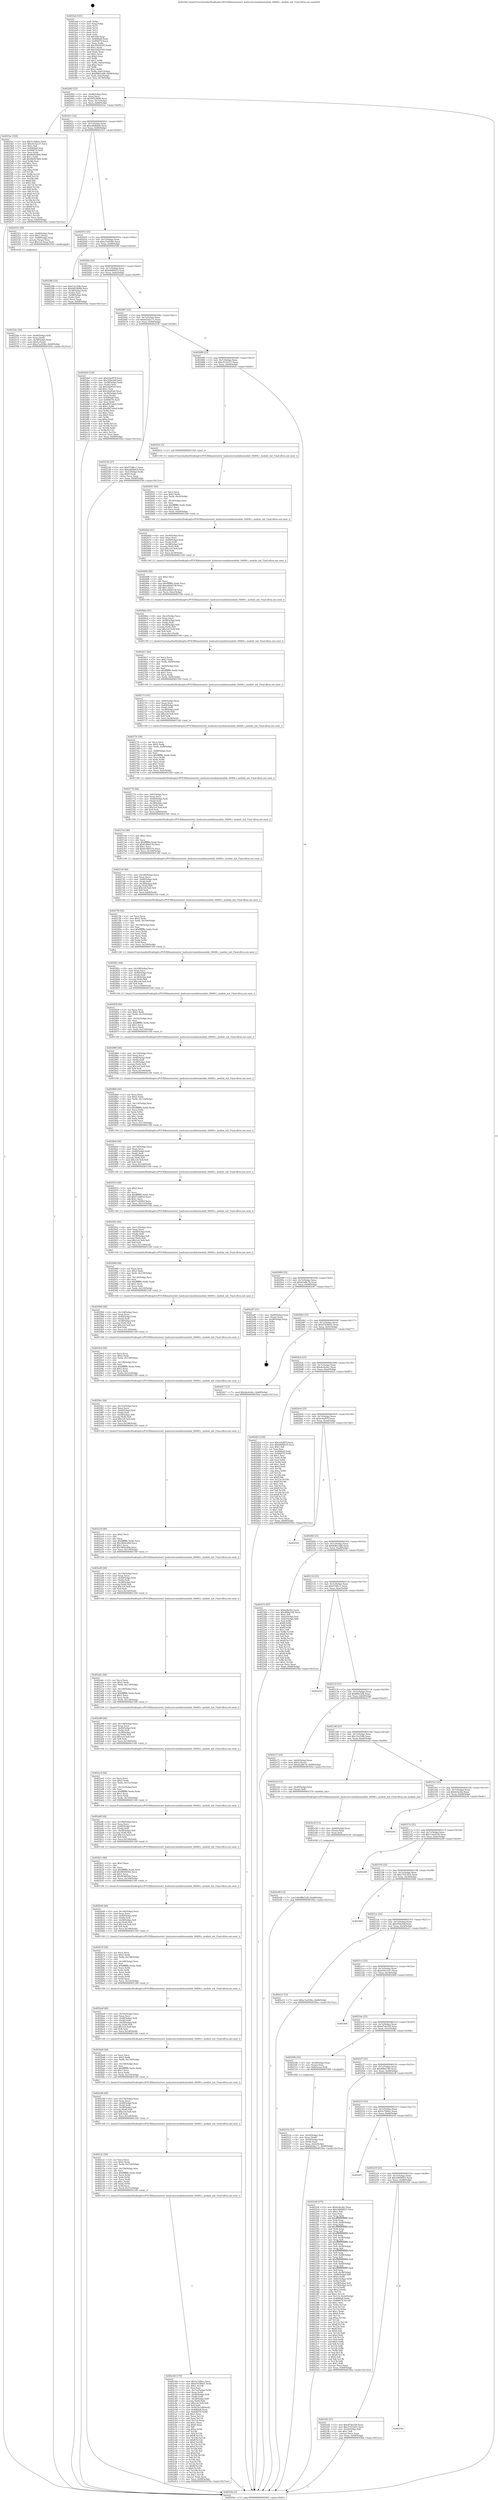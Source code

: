 digraph "0x401fa0" {
  label = "0x401fa0 (/mnt/c/Users/mathe/Desktop/tcc/POCII/binaries/extr_hashcatsrcmodulesmodule_04400.c_module_init_Final-ollvm.out::main(0))"
  labelloc = "t"
  node[shape=record]

  Entry [label="",width=0.3,height=0.3,shape=circle,fillcolor=black,style=filled]
  "0x402005" [label="{
     0x402005 [23]\l
     | [instrs]\l
     &nbsp;&nbsp;0x402005 \<+3\>: mov -0x68(%rbp),%eax\l
     &nbsp;&nbsp;0x402008 \<+2\>: mov %eax,%ecx\l
     &nbsp;&nbsp;0x40200a \<+6\>: sub $0x9d528f48,%ecx\l
     &nbsp;&nbsp;0x402010 \<+3\>: mov %eax,-0x7c(%rbp)\l
     &nbsp;&nbsp;0x402013 \<+3\>: mov %ecx,-0x80(%rbp)\l
     &nbsp;&nbsp;0x402016 \<+6\>: je 00000000004025ac \<main+0x60c\>\l
  }"]
  "0x4025ac" [label="{
     0x4025ac [144]\l
     | [instrs]\l
     &nbsp;&nbsp;0x4025ac \<+5\>: mov $0x5c7bfbec,%eax\l
     &nbsp;&nbsp;0x4025b1 \<+5\>: mov $0xc4152c37,%ecx\l
     &nbsp;&nbsp;0x4025b6 \<+2\>: mov $0x1,%dl\l
     &nbsp;&nbsp;0x4025b8 \<+7\>: mov 0x4060a8,%esi\l
     &nbsp;&nbsp;0x4025bf \<+7\>: mov 0x406070,%edi\l
     &nbsp;&nbsp;0x4025c6 \<+3\>: mov %esi,%r8d\l
     &nbsp;&nbsp;0x4025c9 \<+7\>: sub $0x96493466,%r8d\l
     &nbsp;&nbsp;0x4025d0 \<+4\>: sub $0x1,%r8d\l
     &nbsp;&nbsp;0x4025d4 \<+7\>: add $0x96493466,%r8d\l
     &nbsp;&nbsp;0x4025db \<+4\>: imul %r8d,%esi\l
     &nbsp;&nbsp;0x4025df \<+3\>: and $0x1,%esi\l
     &nbsp;&nbsp;0x4025e2 \<+3\>: cmp $0x0,%esi\l
     &nbsp;&nbsp;0x4025e5 \<+4\>: sete %r9b\l
     &nbsp;&nbsp;0x4025e9 \<+3\>: cmp $0xa,%edi\l
     &nbsp;&nbsp;0x4025ec \<+4\>: setl %r10b\l
     &nbsp;&nbsp;0x4025f0 \<+3\>: mov %r9b,%r11b\l
     &nbsp;&nbsp;0x4025f3 \<+4\>: xor $0xff,%r11b\l
     &nbsp;&nbsp;0x4025f7 \<+3\>: mov %r10b,%bl\l
     &nbsp;&nbsp;0x4025fa \<+3\>: xor $0xff,%bl\l
     &nbsp;&nbsp;0x4025fd \<+3\>: xor $0x0,%dl\l
     &nbsp;&nbsp;0x402600 \<+3\>: mov %r11b,%r14b\l
     &nbsp;&nbsp;0x402603 \<+4\>: and $0x0,%r14b\l
     &nbsp;&nbsp;0x402607 \<+3\>: and %dl,%r9b\l
     &nbsp;&nbsp;0x40260a \<+3\>: mov %bl,%r15b\l
     &nbsp;&nbsp;0x40260d \<+4\>: and $0x0,%r15b\l
     &nbsp;&nbsp;0x402611 \<+3\>: and %dl,%r10b\l
     &nbsp;&nbsp;0x402614 \<+3\>: or %r9b,%r14b\l
     &nbsp;&nbsp;0x402617 \<+3\>: or %r10b,%r15b\l
     &nbsp;&nbsp;0x40261a \<+3\>: xor %r15b,%r14b\l
     &nbsp;&nbsp;0x40261d \<+3\>: or %bl,%r11b\l
     &nbsp;&nbsp;0x402620 \<+4\>: xor $0xff,%r11b\l
     &nbsp;&nbsp;0x402624 \<+3\>: or $0x0,%dl\l
     &nbsp;&nbsp;0x402627 \<+3\>: and %dl,%r11b\l
     &nbsp;&nbsp;0x40262a \<+3\>: or %r11b,%r14b\l
     &nbsp;&nbsp;0x40262d \<+4\>: test $0x1,%r14b\l
     &nbsp;&nbsp;0x402631 \<+3\>: cmovne %ecx,%eax\l
     &nbsp;&nbsp;0x402634 \<+3\>: mov %eax,-0x68(%rbp)\l
     &nbsp;&nbsp;0x402637 \<+5\>: jmp 000000000040356a \<main+0x15ca\>\l
  }"]
  "0x40201c" [label="{
     0x40201c [25]\l
     | [instrs]\l
     &nbsp;&nbsp;0x40201c \<+5\>: jmp 0000000000402021 \<main+0x81\>\l
     &nbsp;&nbsp;0x402021 \<+3\>: mov -0x7c(%rbp),%eax\l
     &nbsp;&nbsp;0x402024 \<+5\>: sub $0xa46dbdc8,%eax\l
     &nbsp;&nbsp;0x402029 \<+6\>: mov %eax,-0x84(%rbp)\l
     &nbsp;&nbsp;0x40202f \<+6\>: je 0000000000402551 \<main+0x5b1\>\l
  }"]
  Exit [label="",width=0.3,height=0.3,shape=circle,fillcolor=black,style=filled,peripheries=2]
  "0x402551" [label="{
     0x402551 [29]\l
     | [instrs]\l
     &nbsp;&nbsp;0x402551 \<+4\>: mov -0x48(%rbp),%rax\l
     &nbsp;&nbsp;0x402555 \<+6\>: movl $0x1,(%rax)\l
     &nbsp;&nbsp;0x40255b \<+4\>: mov -0x48(%rbp),%rax\l
     &nbsp;&nbsp;0x40255f \<+3\>: movslq (%rax),%rax\l
     &nbsp;&nbsp;0x402562 \<+7\>: imul $0x1e0,%rax,%rdi\l
     &nbsp;&nbsp;0x402569 \<+5\>: call 0000000000401050 \<malloc@plt\>\l
     | [calls]\l
     &nbsp;&nbsp;0x401050 \{1\} (unknown)\l
  }"]
  "0x402035" [label="{
     0x402035 [25]\l
     | [instrs]\l
     &nbsp;&nbsp;0x402035 \<+5\>: jmp 000000000040203a \<main+0x9a\>\l
     &nbsp;&nbsp;0x40203a \<+3\>: mov -0x7c(%rbp),%eax\l
     &nbsp;&nbsp;0x40203d \<+5\>: sub $0xa7ae938e,%eax\l
     &nbsp;&nbsp;0x402042 \<+6\>: mov %eax,-0x88(%rbp)\l
     &nbsp;&nbsp;0x402048 \<+6\>: je 000000000040258b \<main+0x5eb\>\l
  }"]
  "0x402e48" [label="{
     0x402e48 [12]\l
     | [instrs]\l
     &nbsp;&nbsp;0x402e48 \<+7\>: movl $0xff8e52fb,-0x68(%rbp)\l
     &nbsp;&nbsp;0x402e4f \<+5\>: jmp 000000000040356a \<main+0x15ca\>\l
  }"]
  "0x40258b" [label="{
     0x40258b [33]\l
     | [instrs]\l
     &nbsp;&nbsp;0x40258b \<+5\>: mov $0x12e25db,%eax\l
     &nbsp;&nbsp;0x402590 \<+5\>: mov $0x9d528f48,%ecx\l
     &nbsp;&nbsp;0x402595 \<+4\>: mov -0x38(%rbp),%rdx\l
     &nbsp;&nbsp;0x402599 \<+2\>: mov (%rdx),%esi\l
     &nbsp;&nbsp;0x40259b \<+4\>: mov -0x48(%rbp),%rdx\l
     &nbsp;&nbsp;0x40259f \<+2\>: cmp (%rdx),%esi\l
     &nbsp;&nbsp;0x4025a1 \<+3\>: cmovl %ecx,%eax\l
     &nbsp;&nbsp;0x4025a4 \<+3\>: mov %eax,-0x68(%rbp)\l
     &nbsp;&nbsp;0x4025a7 \<+5\>: jmp 000000000040356a \<main+0x15ca\>\l
  }"]
  "0x40204e" [label="{
     0x40204e [25]\l
     | [instrs]\l
     &nbsp;&nbsp;0x40204e \<+5\>: jmp 0000000000402053 \<main+0xb3\>\l
     &nbsp;&nbsp;0x402053 \<+3\>: mov -0x7c(%rbp),%eax\l
     &nbsp;&nbsp;0x402056 \<+5\>: sub $0xb9d081f3,%eax\l
     &nbsp;&nbsp;0x40205b \<+6\>: mov %eax,-0x8c(%rbp)\l
     &nbsp;&nbsp;0x402061 \<+6\>: je 0000000000402da9 \<main+0xe09\>\l
  }"]
  "0x402e39" [label="{
     0x402e39 [15]\l
     | [instrs]\l
     &nbsp;&nbsp;0x402e39 \<+4\>: mov -0x40(%rbp),%rax\l
     &nbsp;&nbsp;0x402e3d \<+3\>: mov (%rax),%rax\l
     &nbsp;&nbsp;0x402e40 \<+3\>: mov %rax,%rdi\l
     &nbsp;&nbsp;0x402e43 \<+5\>: call 0000000000401030 \<free@plt\>\l
     | [calls]\l
     &nbsp;&nbsp;0x401030 \{1\} (unknown)\l
  }"]
  "0x402da9" [label="{
     0x402da9 [120]\l
     | [instrs]\l
     &nbsp;&nbsp;0x402da9 \<+5\>: mov $0xec6af97f,%eax\l
     &nbsp;&nbsp;0x402dae \<+5\>: mov $0x2f5bcb4f,%ecx\l
     &nbsp;&nbsp;0x402db3 \<+4\>: mov -0x38(%rbp),%rdx\l
     &nbsp;&nbsp;0x402db7 \<+2\>: mov (%rdx),%esi\l
     &nbsp;&nbsp;0x402db9 \<+6\>: sub $0x2da85e0,%esi\l
     &nbsp;&nbsp;0x402dbf \<+3\>: add $0x1,%esi\l
     &nbsp;&nbsp;0x402dc2 \<+6\>: add $0x2da85e0,%esi\l
     &nbsp;&nbsp;0x402dc8 \<+4\>: mov -0x38(%rbp),%rdx\l
     &nbsp;&nbsp;0x402dcc \<+2\>: mov %esi,(%rdx)\l
     &nbsp;&nbsp;0x402dce \<+7\>: mov 0x4060a8,%esi\l
     &nbsp;&nbsp;0x402dd5 \<+7\>: mov 0x406070,%edi\l
     &nbsp;&nbsp;0x402ddc \<+3\>: mov %esi,%r8d\l
     &nbsp;&nbsp;0x402ddf \<+7\>: sub $0xd907a0ed,%r8d\l
     &nbsp;&nbsp;0x402de6 \<+4\>: sub $0x1,%r8d\l
     &nbsp;&nbsp;0x402dea \<+7\>: add $0xd907a0ed,%r8d\l
     &nbsp;&nbsp;0x402df1 \<+4\>: imul %r8d,%esi\l
     &nbsp;&nbsp;0x402df5 \<+3\>: and $0x1,%esi\l
     &nbsp;&nbsp;0x402df8 \<+3\>: cmp $0x0,%esi\l
     &nbsp;&nbsp;0x402dfb \<+4\>: sete %r9b\l
     &nbsp;&nbsp;0x402dff \<+3\>: cmp $0xa,%edi\l
     &nbsp;&nbsp;0x402e02 \<+4\>: setl %r10b\l
     &nbsp;&nbsp;0x402e06 \<+3\>: mov %r9b,%r11b\l
     &nbsp;&nbsp;0x402e09 \<+3\>: and %r10b,%r11b\l
     &nbsp;&nbsp;0x402e0c \<+3\>: xor %r10b,%r9b\l
     &nbsp;&nbsp;0x402e0f \<+3\>: or %r9b,%r11b\l
     &nbsp;&nbsp;0x402e12 \<+4\>: test $0x1,%r11b\l
     &nbsp;&nbsp;0x402e16 \<+3\>: cmovne %ecx,%eax\l
     &nbsp;&nbsp;0x402e19 \<+3\>: mov %eax,-0x68(%rbp)\l
     &nbsp;&nbsp;0x402e1c \<+5\>: jmp 000000000040356a \<main+0x15ca\>\l
  }"]
  "0x402067" [label="{
     0x402067 [25]\l
     | [instrs]\l
     &nbsp;&nbsp;0x402067 \<+5\>: jmp 000000000040206c \<main+0xcc\>\l
     &nbsp;&nbsp;0x40206c \<+3\>: mov -0x7c(%rbp),%eax\l
     &nbsp;&nbsp;0x40206f \<+5\>: sub $0xbd2da171,%eax\l
     &nbsp;&nbsp;0x402074 \<+6\>: mov %eax,-0x90(%rbp)\l
     &nbsp;&nbsp;0x40207a \<+6\>: je 0000000000402536 \<main+0x596\>\l
  }"]
  "0x402c64" [label="{
     0x402c64 [179]\l
     | [instrs]\l
     &nbsp;&nbsp;0x402c64 \<+5\>: mov $0x5c7bfbec,%ecx\l
     &nbsp;&nbsp;0x402c69 \<+5\>: mov $0xd76380e5,%edx\l
     &nbsp;&nbsp;0x402c6e \<+3\>: mov $0x1,%r10b\l
     &nbsp;&nbsp;0x402c71 \<+2\>: xor %esi,%esi\l
     &nbsp;&nbsp;0x402c73 \<+7\>: mov -0x15c(%rbp),%r9d\l
     &nbsp;&nbsp;0x402c7a \<+4\>: imul %eax,%r9d\l
     &nbsp;&nbsp;0x402c7e \<+4\>: mov -0x40(%rbp),%rdi\l
     &nbsp;&nbsp;0x402c82 \<+3\>: mov (%rdi),%rdi\l
     &nbsp;&nbsp;0x402c85 \<+4\>: mov -0x38(%rbp),%r8\l
     &nbsp;&nbsp;0x402c89 \<+3\>: movslq (%r8),%r8\l
     &nbsp;&nbsp;0x402c8c \<+7\>: imul $0x1e0,%r8,%r8\l
     &nbsp;&nbsp;0x402c93 \<+3\>: add %r8,%rdi\l
     &nbsp;&nbsp;0x402c96 \<+7\>: mov %r9d,0x1d8(%rdi)\l
     &nbsp;&nbsp;0x402c9d \<+7\>: mov 0x4060a8,%eax\l
     &nbsp;&nbsp;0x402ca4 \<+8\>: mov 0x406070,%r9d\l
     &nbsp;&nbsp;0x402cac \<+3\>: sub $0x1,%esi\l
     &nbsp;&nbsp;0x402caf \<+3\>: mov %eax,%r11d\l
     &nbsp;&nbsp;0x402cb2 \<+3\>: add %esi,%r11d\l
     &nbsp;&nbsp;0x402cb5 \<+4\>: imul %r11d,%eax\l
     &nbsp;&nbsp;0x402cb9 \<+3\>: and $0x1,%eax\l
     &nbsp;&nbsp;0x402cbc \<+3\>: cmp $0x0,%eax\l
     &nbsp;&nbsp;0x402cbf \<+3\>: sete %bl\l
     &nbsp;&nbsp;0x402cc2 \<+4\>: cmp $0xa,%r9d\l
     &nbsp;&nbsp;0x402cc6 \<+4\>: setl %r14b\l
     &nbsp;&nbsp;0x402cca \<+3\>: mov %bl,%r15b\l
     &nbsp;&nbsp;0x402ccd \<+4\>: xor $0xff,%r15b\l
     &nbsp;&nbsp;0x402cd1 \<+3\>: mov %r14b,%r12b\l
     &nbsp;&nbsp;0x402cd4 \<+4\>: xor $0xff,%r12b\l
     &nbsp;&nbsp;0x402cd8 \<+4\>: xor $0x0,%r10b\l
     &nbsp;&nbsp;0x402cdc \<+3\>: mov %r15b,%r13b\l
     &nbsp;&nbsp;0x402cdf \<+4\>: and $0x0,%r13b\l
     &nbsp;&nbsp;0x402ce3 \<+3\>: and %r10b,%bl\l
     &nbsp;&nbsp;0x402ce6 \<+3\>: mov %r12b,%al\l
     &nbsp;&nbsp;0x402ce9 \<+2\>: and $0x0,%al\l
     &nbsp;&nbsp;0x402ceb \<+3\>: and %r10b,%r14b\l
     &nbsp;&nbsp;0x402cee \<+3\>: or %bl,%r13b\l
     &nbsp;&nbsp;0x402cf1 \<+3\>: or %r14b,%al\l
     &nbsp;&nbsp;0x402cf4 \<+3\>: xor %al,%r13b\l
     &nbsp;&nbsp;0x402cf7 \<+3\>: or %r12b,%r15b\l
     &nbsp;&nbsp;0x402cfa \<+4\>: xor $0xff,%r15b\l
     &nbsp;&nbsp;0x402cfe \<+4\>: or $0x0,%r10b\l
     &nbsp;&nbsp;0x402d02 \<+3\>: and %r10b,%r15b\l
     &nbsp;&nbsp;0x402d05 \<+3\>: or %r15b,%r13b\l
     &nbsp;&nbsp;0x402d08 \<+4\>: test $0x1,%r13b\l
     &nbsp;&nbsp;0x402d0c \<+3\>: cmovne %edx,%ecx\l
     &nbsp;&nbsp;0x402d0f \<+3\>: mov %ecx,-0x68(%rbp)\l
     &nbsp;&nbsp;0x402d12 \<+5\>: jmp 000000000040356a \<main+0x15ca\>\l
  }"]
  "0x402536" [label="{
     0x402536 [27]\l
     | [instrs]\l
     &nbsp;&nbsp;0x402536 \<+5\>: mov $0xf758fcc1,%eax\l
     &nbsp;&nbsp;0x40253b \<+5\>: mov $0xa46dbdc8,%ecx\l
     &nbsp;&nbsp;0x402540 \<+3\>: mov -0x2c(%rbp),%edx\l
     &nbsp;&nbsp;0x402543 \<+3\>: cmp $0x0,%edx\l
     &nbsp;&nbsp;0x402546 \<+3\>: cmove %ecx,%eax\l
     &nbsp;&nbsp;0x402549 \<+3\>: mov %eax,-0x68(%rbp)\l
     &nbsp;&nbsp;0x40254c \<+5\>: jmp 000000000040356a \<main+0x15ca\>\l
  }"]
  "0x402080" [label="{
     0x402080 [25]\l
     | [instrs]\l
     &nbsp;&nbsp;0x402080 \<+5\>: jmp 0000000000402085 \<main+0xe5\>\l
     &nbsp;&nbsp;0x402085 \<+3\>: mov -0x7c(%rbp),%eax\l
     &nbsp;&nbsp;0x402088 \<+5\>: sub $0xc4152c37,%eax\l
     &nbsp;&nbsp;0x40208d \<+6\>: mov %eax,-0x94(%rbp)\l
     &nbsp;&nbsp;0x402093 \<+6\>: je 000000000040263c \<main+0x69c\>\l
  }"]
  "0x402c2c" [label="{
     0x402c2c [56]\l
     | [instrs]\l
     &nbsp;&nbsp;0x402c2c \<+2\>: xor %ecx,%ecx\l
     &nbsp;&nbsp;0x402c2e \<+5\>: mov $0x2,%edx\l
     &nbsp;&nbsp;0x402c33 \<+6\>: mov %edx,-0x158(%rbp)\l
     &nbsp;&nbsp;0x402c39 \<+1\>: cltd\l
     &nbsp;&nbsp;0x402c3a \<+6\>: mov -0x158(%rbp),%esi\l
     &nbsp;&nbsp;0x402c40 \<+2\>: idiv %esi\l
     &nbsp;&nbsp;0x402c42 \<+6\>: imul $0xfffffffe,%edx,%edx\l
     &nbsp;&nbsp;0x402c48 \<+3\>: mov %ecx,%r9d\l
     &nbsp;&nbsp;0x402c4b \<+3\>: sub %edx,%r9d\l
     &nbsp;&nbsp;0x402c4e \<+2\>: mov %ecx,%edx\l
     &nbsp;&nbsp;0x402c50 \<+3\>: sub $0x1,%edx\l
     &nbsp;&nbsp;0x402c53 \<+3\>: add %edx,%r9d\l
     &nbsp;&nbsp;0x402c56 \<+3\>: sub %r9d,%ecx\l
     &nbsp;&nbsp;0x402c59 \<+6\>: mov %ecx,-0x15c(%rbp)\l
     &nbsp;&nbsp;0x402c5f \<+5\>: call 0000000000401160 \<next_i\>\l
     | [calls]\l
     &nbsp;&nbsp;0x401160 \{1\} (/mnt/c/Users/mathe/Desktop/tcc/POCII/binaries/extr_hashcatsrcmodulesmodule_04400.c_module_init_Final-ollvm.out::next_i)\l
  }"]
  "0x40263c" [label="{
     0x40263c [5]\l
     | [instrs]\l
     &nbsp;&nbsp;0x40263c \<+5\>: call 0000000000401160 \<next_i\>\l
     | [calls]\l
     &nbsp;&nbsp;0x401160 \{1\} (/mnt/c/Users/mathe/Desktop/tcc/POCII/binaries/extr_hashcatsrcmodulesmodule_04400.c_module_init_Final-ollvm.out::next_i)\l
  }"]
  "0x402099" [label="{
     0x402099 [25]\l
     | [instrs]\l
     &nbsp;&nbsp;0x402099 \<+5\>: jmp 000000000040209e \<main+0xfe\>\l
     &nbsp;&nbsp;0x40209e \<+3\>: mov -0x7c(%rbp),%eax\l
     &nbsp;&nbsp;0x4020a1 \<+5\>: sub $0xd2af8c7b,%eax\l
     &nbsp;&nbsp;0x4020a6 \<+6\>: mov %eax,-0x98(%rbp)\l
     &nbsp;&nbsp;0x4020ac \<+6\>: je 0000000000402e87 \<main+0xee7\>\l
  }"]
  "0x402c00" [label="{
     0x402c00 [44]\l
     | [instrs]\l
     &nbsp;&nbsp;0x402c00 \<+6\>: mov -0x154(%rbp),%ecx\l
     &nbsp;&nbsp;0x402c06 \<+3\>: imul %eax,%ecx\l
     &nbsp;&nbsp;0x402c09 \<+4\>: mov -0x40(%rbp),%rdi\l
     &nbsp;&nbsp;0x402c0d \<+3\>: mov (%rdi),%rdi\l
     &nbsp;&nbsp;0x402c10 \<+4\>: mov -0x38(%rbp),%r8\l
     &nbsp;&nbsp;0x402c14 \<+3\>: movslq (%r8),%r8\l
     &nbsp;&nbsp;0x402c17 \<+7\>: imul $0x1e0,%r8,%r8\l
     &nbsp;&nbsp;0x402c1e \<+3\>: add %r8,%rdi\l
     &nbsp;&nbsp;0x402c21 \<+6\>: mov %ecx,0x1d4(%rdi)\l
     &nbsp;&nbsp;0x402c27 \<+5\>: call 0000000000401160 \<next_i\>\l
     | [calls]\l
     &nbsp;&nbsp;0x401160 \{1\} (/mnt/c/Users/mathe/Desktop/tcc/POCII/binaries/extr_hashcatsrcmodulesmodule_04400.c_module_init_Final-ollvm.out::next_i)\l
  }"]
  "0x402e87" [label="{
     0x402e87 [21]\l
     | [instrs]\l
     &nbsp;&nbsp;0x402e87 \<+4\>: mov -0x60(%rbp),%rax\l
     &nbsp;&nbsp;0x402e8b \<+2\>: mov (%rax),%eax\l
     &nbsp;&nbsp;0x402e8d \<+4\>: lea -0x28(%rbp),%rsp\l
     &nbsp;&nbsp;0x402e91 \<+1\>: pop %rbx\l
     &nbsp;&nbsp;0x402e92 \<+2\>: pop %r12\l
     &nbsp;&nbsp;0x402e94 \<+2\>: pop %r13\l
     &nbsp;&nbsp;0x402e96 \<+2\>: pop %r14\l
     &nbsp;&nbsp;0x402e98 \<+2\>: pop %r15\l
     &nbsp;&nbsp;0x402e9a \<+1\>: pop %rbp\l
     &nbsp;&nbsp;0x402e9b \<+1\>: ret\l
  }"]
  "0x4020b2" [label="{
     0x4020b2 [25]\l
     | [instrs]\l
     &nbsp;&nbsp;0x4020b2 \<+5\>: jmp 00000000004020b7 \<main+0x117\>\l
     &nbsp;&nbsp;0x4020b7 \<+3\>: mov -0x7c(%rbp),%eax\l
     &nbsp;&nbsp;0x4020ba \<+5\>: sub $0xd76380e5,%eax\l
     &nbsp;&nbsp;0x4020bf \<+6\>: mov %eax,-0x9c(%rbp)\l
     &nbsp;&nbsp;0x4020c5 \<+6\>: je 0000000000402d17 \<main+0xd77\>\l
  }"]
  "0x402bd4" [label="{
     0x402bd4 [44]\l
     | [instrs]\l
     &nbsp;&nbsp;0x402bd4 \<+2\>: xor %ecx,%ecx\l
     &nbsp;&nbsp;0x402bd6 \<+5\>: mov $0x2,%edx\l
     &nbsp;&nbsp;0x402bdb \<+6\>: mov %edx,-0x150(%rbp)\l
     &nbsp;&nbsp;0x402be1 \<+1\>: cltd\l
     &nbsp;&nbsp;0x402be2 \<+6\>: mov -0x150(%rbp),%esi\l
     &nbsp;&nbsp;0x402be8 \<+2\>: idiv %esi\l
     &nbsp;&nbsp;0x402bea \<+6\>: imul $0xfffffffe,%edx,%edx\l
     &nbsp;&nbsp;0x402bf0 \<+3\>: sub $0x1,%ecx\l
     &nbsp;&nbsp;0x402bf3 \<+2\>: sub %ecx,%edx\l
     &nbsp;&nbsp;0x402bf5 \<+6\>: mov %edx,-0x154(%rbp)\l
     &nbsp;&nbsp;0x402bfb \<+5\>: call 0000000000401160 \<next_i\>\l
     | [calls]\l
     &nbsp;&nbsp;0x401160 \{1\} (/mnt/c/Users/mathe/Desktop/tcc/POCII/binaries/extr_hashcatsrcmodulesmodule_04400.c_module_init_Final-ollvm.out::next_i)\l
  }"]
  "0x402d17" [label="{
     0x402d17 [12]\l
     | [instrs]\l
     &nbsp;&nbsp;0x402d17 \<+7\>: movl $0xdec6c6ec,-0x68(%rbp)\l
     &nbsp;&nbsp;0x402d1e \<+5\>: jmp 000000000040356a \<main+0x15ca\>\l
  }"]
  "0x4020cb" [label="{
     0x4020cb [25]\l
     | [instrs]\l
     &nbsp;&nbsp;0x4020cb \<+5\>: jmp 00000000004020d0 \<main+0x130\>\l
     &nbsp;&nbsp;0x4020d0 \<+3\>: mov -0x7c(%rbp),%eax\l
     &nbsp;&nbsp;0x4020d3 \<+5\>: sub $0xdec6c6ec,%eax\l
     &nbsp;&nbsp;0x4020d8 \<+6\>: mov %eax,-0xa0(%rbp)\l
     &nbsp;&nbsp;0x4020de \<+6\>: je 0000000000402d23 \<main+0xd83\>\l
  }"]
  "0x402ba8" [label="{
     0x402ba8 [44]\l
     | [instrs]\l
     &nbsp;&nbsp;0x402ba8 \<+6\>: mov -0x14c(%rbp),%ecx\l
     &nbsp;&nbsp;0x402bae \<+3\>: imul %eax,%ecx\l
     &nbsp;&nbsp;0x402bb1 \<+4\>: mov -0x40(%rbp),%rdi\l
     &nbsp;&nbsp;0x402bb5 \<+3\>: mov (%rdi),%rdi\l
     &nbsp;&nbsp;0x402bb8 \<+4\>: mov -0x38(%rbp),%r8\l
     &nbsp;&nbsp;0x402bbc \<+3\>: movslq (%r8),%r8\l
     &nbsp;&nbsp;0x402bbf \<+7\>: imul $0x1e0,%r8,%r8\l
     &nbsp;&nbsp;0x402bc6 \<+3\>: add %r8,%rdi\l
     &nbsp;&nbsp;0x402bc9 \<+6\>: mov %ecx,0x1d0(%rdi)\l
     &nbsp;&nbsp;0x402bcf \<+5\>: call 0000000000401160 \<next_i\>\l
     | [calls]\l
     &nbsp;&nbsp;0x401160 \{1\} (/mnt/c/Users/mathe/Desktop/tcc/POCII/binaries/extr_hashcatsrcmodulesmodule_04400.c_module_init_Final-ollvm.out::next_i)\l
  }"]
  "0x402d23" [label="{
     0x402d23 [134]\l
     | [instrs]\l
     &nbsp;&nbsp;0x402d23 \<+5\>: mov $0xec6af97f,%eax\l
     &nbsp;&nbsp;0x402d28 \<+5\>: mov $0xb9d081f3,%ecx\l
     &nbsp;&nbsp;0x402d2d \<+2\>: mov $0x1,%dl\l
     &nbsp;&nbsp;0x402d2f \<+2\>: xor %esi,%esi\l
     &nbsp;&nbsp;0x402d31 \<+7\>: mov 0x4060a8,%edi\l
     &nbsp;&nbsp;0x402d38 \<+8\>: mov 0x406070,%r8d\l
     &nbsp;&nbsp;0x402d40 \<+3\>: sub $0x1,%esi\l
     &nbsp;&nbsp;0x402d43 \<+3\>: mov %edi,%r9d\l
     &nbsp;&nbsp;0x402d46 \<+3\>: add %esi,%r9d\l
     &nbsp;&nbsp;0x402d49 \<+4\>: imul %r9d,%edi\l
     &nbsp;&nbsp;0x402d4d \<+3\>: and $0x1,%edi\l
     &nbsp;&nbsp;0x402d50 \<+3\>: cmp $0x0,%edi\l
     &nbsp;&nbsp;0x402d53 \<+4\>: sete %r10b\l
     &nbsp;&nbsp;0x402d57 \<+4\>: cmp $0xa,%r8d\l
     &nbsp;&nbsp;0x402d5b \<+4\>: setl %r11b\l
     &nbsp;&nbsp;0x402d5f \<+3\>: mov %r10b,%bl\l
     &nbsp;&nbsp;0x402d62 \<+3\>: xor $0xff,%bl\l
     &nbsp;&nbsp;0x402d65 \<+3\>: mov %r11b,%r14b\l
     &nbsp;&nbsp;0x402d68 \<+4\>: xor $0xff,%r14b\l
     &nbsp;&nbsp;0x402d6c \<+3\>: xor $0x1,%dl\l
     &nbsp;&nbsp;0x402d6f \<+3\>: mov %bl,%r15b\l
     &nbsp;&nbsp;0x402d72 \<+4\>: and $0xff,%r15b\l
     &nbsp;&nbsp;0x402d76 \<+3\>: and %dl,%r10b\l
     &nbsp;&nbsp;0x402d79 \<+3\>: mov %r14b,%r12b\l
     &nbsp;&nbsp;0x402d7c \<+4\>: and $0xff,%r12b\l
     &nbsp;&nbsp;0x402d80 \<+3\>: and %dl,%r11b\l
     &nbsp;&nbsp;0x402d83 \<+3\>: or %r10b,%r15b\l
     &nbsp;&nbsp;0x402d86 \<+3\>: or %r11b,%r12b\l
     &nbsp;&nbsp;0x402d89 \<+3\>: xor %r12b,%r15b\l
     &nbsp;&nbsp;0x402d8c \<+3\>: or %r14b,%bl\l
     &nbsp;&nbsp;0x402d8f \<+3\>: xor $0xff,%bl\l
     &nbsp;&nbsp;0x402d92 \<+3\>: or $0x1,%dl\l
     &nbsp;&nbsp;0x402d95 \<+2\>: and %dl,%bl\l
     &nbsp;&nbsp;0x402d97 \<+3\>: or %bl,%r15b\l
     &nbsp;&nbsp;0x402d9a \<+4\>: test $0x1,%r15b\l
     &nbsp;&nbsp;0x402d9e \<+3\>: cmovne %ecx,%eax\l
     &nbsp;&nbsp;0x402da1 \<+3\>: mov %eax,-0x68(%rbp)\l
     &nbsp;&nbsp;0x402da4 \<+5\>: jmp 000000000040356a \<main+0x15ca\>\l
  }"]
  "0x4020e4" [label="{
     0x4020e4 [25]\l
     | [instrs]\l
     &nbsp;&nbsp;0x4020e4 \<+5\>: jmp 00000000004020e9 \<main+0x149\>\l
     &nbsp;&nbsp;0x4020e9 \<+3\>: mov -0x7c(%rbp),%eax\l
     &nbsp;&nbsp;0x4020ec \<+5\>: sub $0xec6af97f,%eax\l
     &nbsp;&nbsp;0x4020f1 \<+6\>: mov %eax,-0xa4(%rbp)\l
     &nbsp;&nbsp;0x4020f7 \<+6\>: je 0000000000403550 \<main+0x15b0\>\l
  }"]
  "0x402b70" [label="{
     0x402b70 [56]\l
     | [instrs]\l
     &nbsp;&nbsp;0x402b70 \<+2\>: xor %ecx,%ecx\l
     &nbsp;&nbsp;0x402b72 \<+5\>: mov $0x2,%edx\l
     &nbsp;&nbsp;0x402b77 \<+6\>: mov %edx,-0x148(%rbp)\l
     &nbsp;&nbsp;0x402b7d \<+1\>: cltd\l
     &nbsp;&nbsp;0x402b7e \<+6\>: mov -0x148(%rbp),%esi\l
     &nbsp;&nbsp;0x402b84 \<+2\>: idiv %esi\l
     &nbsp;&nbsp;0x402b86 \<+6\>: imul $0xfffffffe,%edx,%edx\l
     &nbsp;&nbsp;0x402b8c \<+3\>: mov %ecx,%r9d\l
     &nbsp;&nbsp;0x402b8f \<+3\>: sub %edx,%r9d\l
     &nbsp;&nbsp;0x402b92 \<+2\>: mov %ecx,%edx\l
     &nbsp;&nbsp;0x402b94 \<+3\>: sub $0x1,%edx\l
     &nbsp;&nbsp;0x402b97 \<+3\>: add %edx,%r9d\l
     &nbsp;&nbsp;0x402b9a \<+3\>: sub %r9d,%ecx\l
     &nbsp;&nbsp;0x402b9d \<+6\>: mov %ecx,-0x14c(%rbp)\l
     &nbsp;&nbsp;0x402ba3 \<+5\>: call 0000000000401160 \<next_i\>\l
     | [calls]\l
     &nbsp;&nbsp;0x401160 \{1\} (/mnt/c/Users/mathe/Desktop/tcc/POCII/binaries/extr_hashcatsrcmodulesmodule_04400.c_module_init_Final-ollvm.out::next_i)\l
  }"]
  "0x403550" [label="{
     0x403550\l
  }", style=dashed]
  "0x4020fd" [label="{
     0x4020fd [25]\l
     | [instrs]\l
     &nbsp;&nbsp;0x4020fd \<+5\>: jmp 0000000000402102 \<main+0x162\>\l
     &nbsp;&nbsp;0x402102 \<+3\>: mov -0x7c(%rbp),%eax\l
     &nbsp;&nbsp;0x402105 \<+5\>: sub $0xf6861dd8,%eax\l
     &nbsp;&nbsp;0x40210a \<+6\>: mov %eax,-0xa8(%rbp)\l
     &nbsp;&nbsp;0x402110 \<+6\>: je 000000000040227e \<main+0x2de\>\l
  }"]
  "0x402b44" [label="{
     0x402b44 [44]\l
     | [instrs]\l
     &nbsp;&nbsp;0x402b44 \<+6\>: mov -0x144(%rbp),%ecx\l
     &nbsp;&nbsp;0x402b4a \<+3\>: imul %eax,%ecx\l
     &nbsp;&nbsp;0x402b4d \<+4\>: mov -0x40(%rbp),%rdi\l
     &nbsp;&nbsp;0x402b51 \<+3\>: mov (%rdi),%rdi\l
     &nbsp;&nbsp;0x402b54 \<+4\>: mov -0x38(%rbp),%r8\l
     &nbsp;&nbsp;0x402b58 \<+3\>: movslq (%r8),%r8\l
     &nbsp;&nbsp;0x402b5b \<+7\>: imul $0x1e0,%r8,%r8\l
     &nbsp;&nbsp;0x402b62 \<+3\>: add %r8,%rdi\l
     &nbsp;&nbsp;0x402b65 \<+6\>: mov %ecx,0x198(%rdi)\l
     &nbsp;&nbsp;0x402b6b \<+5\>: call 0000000000401160 \<next_i\>\l
     | [calls]\l
     &nbsp;&nbsp;0x401160 \{1\} (/mnt/c/Users/mathe/Desktop/tcc/POCII/binaries/extr_hashcatsrcmodulesmodule_04400.c_module_init_Final-ollvm.out::next_i)\l
  }"]
  "0x40227e" [label="{
     0x40227e [97]\l
     | [instrs]\l
     &nbsp;&nbsp;0x40227e \<+5\>: mov $0x6c8a3bc,%eax\l
     &nbsp;&nbsp;0x402283 \<+5\>: mov $0x4f8da7d0,%ecx\l
     &nbsp;&nbsp;0x402288 \<+2\>: mov $0x1,%dl\l
     &nbsp;&nbsp;0x40228a \<+4\>: mov -0x62(%rbp),%sil\l
     &nbsp;&nbsp;0x40228e \<+4\>: mov -0x61(%rbp),%dil\l
     &nbsp;&nbsp;0x402292 \<+3\>: mov %sil,%r8b\l
     &nbsp;&nbsp;0x402295 \<+4\>: xor $0xff,%r8b\l
     &nbsp;&nbsp;0x402299 \<+3\>: mov %dil,%r9b\l
     &nbsp;&nbsp;0x40229c \<+4\>: xor $0xff,%r9b\l
     &nbsp;&nbsp;0x4022a0 \<+3\>: xor $0x1,%dl\l
     &nbsp;&nbsp;0x4022a3 \<+3\>: mov %r8b,%r10b\l
     &nbsp;&nbsp;0x4022a6 \<+4\>: and $0xff,%r10b\l
     &nbsp;&nbsp;0x4022aa \<+3\>: and %dl,%sil\l
     &nbsp;&nbsp;0x4022ad \<+3\>: mov %r9b,%r11b\l
     &nbsp;&nbsp;0x4022b0 \<+4\>: and $0xff,%r11b\l
     &nbsp;&nbsp;0x4022b4 \<+3\>: and %dl,%dil\l
     &nbsp;&nbsp;0x4022b7 \<+3\>: or %sil,%r10b\l
     &nbsp;&nbsp;0x4022ba \<+3\>: or %dil,%r11b\l
     &nbsp;&nbsp;0x4022bd \<+3\>: xor %r11b,%r10b\l
     &nbsp;&nbsp;0x4022c0 \<+3\>: or %r9b,%r8b\l
     &nbsp;&nbsp;0x4022c3 \<+4\>: xor $0xff,%r8b\l
     &nbsp;&nbsp;0x4022c7 \<+3\>: or $0x1,%dl\l
     &nbsp;&nbsp;0x4022ca \<+3\>: and %dl,%r8b\l
     &nbsp;&nbsp;0x4022cd \<+3\>: or %r8b,%r10b\l
     &nbsp;&nbsp;0x4022d0 \<+4\>: test $0x1,%r10b\l
     &nbsp;&nbsp;0x4022d4 \<+3\>: cmovne %ecx,%eax\l
     &nbsp;&nbsp;0x4022d7 \<+3\>: mov %eax,-0x68(%rbp)\l
     &nbsp;&nbsp;0x4022da \<+5\>: jmp 000000000040356a \<main+0x15ca\>\l
  }"]
  "0x402116" [label="{
     0x402116 [25]\l
     | [instrs]\l
     &nbsp;&nbsp;0x402116 \<+5\>: jmp 000000000040211b \<main+0x17b\>\l
     &nbsp;&nbsp;0x40211b \<+3\>: mov -0x7c(%rbp),%eax\l
     &nbsp;&nbsp;0x40211e \<+5\>: sub $0xf758fcc1,%eax\l
     &nbsp;&nbsp;0x402123 \<+6\>: mov %eax,-0xac(%rbp)\l
     &nbsp;&nbsp;0x402129 \<+6\>: je 0000000000402e54 \<main+0xeb4\>\l
  }"]
  "0x40356a" [label="{
     0x40356a [5]\l
     | [instrs]\l
     &nbsp;&nbsp;0x40356a \<+5\>: jmp 0000000000402005 \<main+0x65\>\l
  }"]
  "0x401fa0" [label="{
     0x401fa0 [101]\l
     | [instrs]\l
     &nbsp;&nbsp;0x401fa0 \<+1\>: push %rbp\l
     &nbsp;&nbsp;0x401fa1 \<+3\>: mov %rsp,%rbp\l
     &nbsp;&nbsp;0x401fa4 \<+2\>: push %r15\l
     &nbsp;&nbsp;0x401fa6 \<+2\>: push %r14\l
     &nbsp;&nbsp;0x401fa8 \<+2\>: push %r13\l
     &nbsp;&nbsp;0x401faa \<+2\>: push %r12\l
     &nbsp;&nbsp;0x401fac \<+1\>: push %rbx\l
     &nbsp;&nbsp;0x401fad \<+7\>: sub $0x1b8,%rsp\l
     &nbsp;&nbsp;0x401fb4 \<+7\>: mov 0x4060a8,%eax\l
     &nbsp;&nbsp;0x401fbb \<+7\>: mov 0x406070,%ecx\l
     &nbsp;&nbsp;0x401fc2 \<+2\>: mov %eax,%edx\l
     &nbsp;&nbsp;0x401fc4 \<+6\>: sub $0x50420305,%edx\l
     &nbsp;&nbsp;0x401fca \<+3\>: sub $0x1,%edx\l
     &nbsp;&nbsp;0x401fcd \<+6\>: add $0x50420305,%edx\l
     &nbsp;&nbsp;0x401fd3 \<+3\>: imul %edx,%eax\l
     &nbsp;&nbsp;0x401fd6 \<+3\>: and $0x1,%eax\l
     &nbsp;&nbsp;0x401fd9 \<+3\>: cmp $0x0,%eax\l
     &nbsp;&nbsp;0x401fdc \<+4\>: sete %r8b\l
     &nbsp;&nbsp;0x401fe0 \<+4\>: and $0x1,%r8b\l
     &nbsp;&nbsp;0x401fe4 \<+4\>: mov %r8b,-0x62(%rbp)\l
     &nbsp;&nbsp;0x401fe8 \<+3\>: cmp $0xa,%ecx\l
     &nbsp;&nbsp;0x401feb \<+4\>: setl %r8b\l
     &nbsp;&nbsp;0x401fef \<+4\>: and $0x1,%r8b\l
     &nbsp;&nbsp;0x401ff3 \<+4\>: mov %r8b,-0x61(%rbp)\l
     &nbsp;&nbsp;0x401ff7 \<+7\>: movl $0xf6861dd8,-0x68(%rbp)\l
     &nbsp;&nbsp;0x401ffe \<+3\>: mov %edi,-0x6c(%rbp)\l
     &nbsp;&nbsp;0x402001 \<+4\>: mov %rsi,-0x78(%rbp)\l
  }"]
  "0x402b1c" [label="{
     0x402b1c [40]\l
     | [instrs]\l
     &nbsp;&nbsp;0x402b1c \<+5\>: mov $0x2,%ecx\l
     &nbsp;&nbsp;0x402b21 \<+1\>: cltd\l
     &nbsp;&nbsp;0x402b22 \<+2\>: idiv %ecx\l
     &nbsp;&nbsp;0x402b24 \<+6\>: imul $0xfffffffe,%edx,%ecx\l
     &nbsp;&nbsp;0x402b2a \<+6\>: add $0x9656658e,%ecx\l
     &nbsp;&nbsp;0x402b30 \<+3\>: add $0x1,%ecx\l
     &nbsp;&nbsp;0x402b33 \<+6\>: sub $0x9656658e,%ecx\l
     &nbsp;&nbsp;0x402b39 \<+6\>: mov %ecx,-0x144(%rbp)\l
     &nbsp;&nbsp;0x402b3f \<+5\>: call 0000000000401160 \<next_i\>\l
     | [calls]\l
     &nbsp;&nbsp;0x401160 \{1\} (/mnt/c/Users/mathe/Desktop/tcc/POCII/binaries/extr_hashcatsrcmodulesmodule_04400.c_module_init_Final-ollvm.out::next_i)\l
  }"]
  "0x402e54" [label="{
     0x402e54\l
  }", style=dashed]
  "0x40212f" [label="{
     0x40212f [25]\l
     | [instrs]\l
     &nbsp;&nbsp;0x40212f \<+5\>: jmp 0000000000402134 \<main+0x194\>\l
     &nbsp;&nbsp;0x402134 \<+3\>: mov -0x7c(%rbp),%eax\l
     &nbsp;&nbsp;0x402137 \<+5\>: sub $0xff8e52fb,%eax\l
     &nbsp;&nbsp;0x40213c \<+6\>: mov %eax,-0xb0(%rbp)\l
     &nbsp;&nbsp;0x402142 \<+6\>: je 0000000000402e71 \<main+0xed1\>\l
  }"]
  "0x402af0" [label="{
     0x402af0 [44]\l
     | [instrs]\l
     &nbsp;&nbsp;0x402af0 \<+6\>: mov -0x140(%rbp),%ecx\l
     &nbsp;&nbsp;0x402af6 \<+3\>: imul %eax,%ecx\l
     &nbsp;&nbsp;0x402af9 \<+4\>: mov -0x40(%rbp),%rdi\l
     &nbsp;&nbsp;0x402afd \<+3\>: mov (%rdi),%rdi\l
     &nbsp;&nbsp;0x402b00 \<+4\>: mov -0x38(%rbp),%r8\l
     &nbsp;&nbsp;0x402b04 \<+3\>: movslq (%r8),%r8\l
     &nbsp;&nbsp;0x402b07 \<+7\>: imul $0x1e0,%r8,%r8\l
     &nbsp;&nbsp;0x402b0e \<+3\>: add %r8,%rdi\l
     &nbsp;&nbsp;0x402b11 \<+6\>: mov %ecx,0x194(%rdi)\l
     &nbsp;&nbsp;0x402b17 \<+5\>: call 0000000000401160 \<next_i\>\l
     | [calls]\l
     &nbsp;&nbsp;0x401160 \{1\} (/mnt/c/Users/mathe/Desktop/tcc/POCII/binaries/extr_hashcatsrcmodulesmodule_04400.c_module_init_Final-ollvm.out::next_i)\l
  }"]
  "0x402e71" [label="{
     0x402e71 [22]\l
     | [instrs]\l
     &nbsp;&nbsp;0x402e71 \<+4\>: mov -0x60(%rbp),%rax\l
     &nbsp;&nbsp;0x402e75 \<+6\>: movl $0x0,(%rax)\l
     &nbsp;&nbsp;0x402e7b \<+7\>: movl $0xd2af8c7b,-0x68(%rbp)\l
     &nbsp;&nbsp;0x402e82 \<+5\>: jmp 000000000040356a \<main+0x15ca\>\l
  }"]
  "0x402148" [label="{
     0x402148 [25]\l
     | [instrs]\l
     &nbsp;&nbsp;0x402148 \<+5\>: jmp 000000000040214d \<main+0x1ad\>\l
     &nbsp;&nbsp;0x40214d \<+3\>: mov -0x7c(%rbp),%eax\l
     &nbsp;&nbsp;0x402150 \<+5\>: sub $0x12e25db,%eax\l
     &nbsp;&nbsp;0x402155 \<+6\>: mov %eax,-0xb4(%rbp)\l
     &nbsp;&nbsp;0x40215b \<+6\>: je 0000000000402e2d \<main+0xe8d\>\l
  }"]
  "0x402ac4" [label="{
     0x402ac4 [44]\l
     | [instrs]\l
     &nbsp;&nbsp;0x402ac4 \<+2\>: xor %ecx,%ecx\l
     &nbsp;&nbsp;0x402ac6 \<+5\>: mov $0x2,%edx\l
     &nbsp;&nbsp;0x402acb \<+6\>: mov %edx,-0x13c(%rbp)\l
     &nbsp;&nbsp;0x402ad1 \<+1\>: cltd\l
     &nbsp;&nbsp;0x402ad2 \<+6\>: mov -0x13c(%rbp),%esi\l
     &nbsp;&nbsp;0x402ad8 \<+2\>: idiv %esi\l
     &nbsp;&nbsp;0x402ada \<+6\>: imul $0xfffffffe,%edx,%edx\l
     &nbsp;&nbsp;0x402ae0 \<+3\>: sub $0x1,%ecx\l
     &nbsp;&nbsp;0x402ae3 \<+2\>: sub %ecx,%edx\l
     &nbsp;&nbsp;0x402ae5 \<+6\>: mov %edx,-0x140(%rbp)\l
     &nbsp;&nbsp;0x402aeb \<+5\>: call 0000000000401160 \<next_i\>\l
     | [calls]\l
     &nbsp;&nbsp;0x401160 \{1\} (/mnt/c/Users/mathe/Desktop/tcc/POCII/binaries/extr_hashcatsrcmodulesmodule_04400.c_module_init_Final-ollvm.out::next_i)\l
  }"]
  "0x402e2d" [label="{
     0x402e2d [12]\l
     | [instrs]\l
     &nbsp;&nbsp;0x402e2d \<+4\>: mov -0x40(%rbp),%rax\l
     &nbsp;&nbsp;0x402e31 \<+3\>: mov (%rax),%rdi\l
     &nbsp;&nbsp;0x402e34 \<+5\>: call 0000000000401570 \<module_init\>\l
     | [calls]\l
     &nbsp;&nbsp;0x401570 \{1\} (/mnt/c/Users/mathe/Desktop/tcc/POCII/binaries/extr_hashcatsrcmodulesmodule_04400.c_module_init_Final-ollvm.out::module_init)\l
  }"]
  "0x402161" [label="{
     0x402161 [25]\l
     | [instrs]\l
     &nbsp;&nbsp;0x402161 \<+5\>: jmp 0000000000402166 \<main+0x1c6\>\l
     &nbsp;&nbsp;0x402166 \<+3\>: mov -0x7c(%rbp),%eax\l
     &nbsp;&nbsp;0x402169 \<+5\>: sub $0x6c8a3bc,%eax\l
     &nbsp;&nbsp;0x40216e \<+6\>: mov %eax,-0xb8(%rbp)\l
     &nbsp;&nbsp;0x402174 \<+6\>: je 0000000000402e9c \<main+0xefc\>\l
  }"]
  "0x402a98" [label="{
     0x402a98 [44]\l
     | [instrs]\l
     &nbsp;&nbsp;0x402a98 \<+6\>: mov -0x138(%rbp),%ecx\l
     &nbsp;&nbsp;0x402a9e \<+3\>: imul %eax,%ecx\l
     &nbsp;&nbsp;0x402aa1 \<+4\>: mov -0x40(%rbp),%rdi\l
     &nbsp;&nbsp;0x402aa5 \<+3\>: mov (%rdi),%rdi\l
     &nbsp;&nbsp;0x402aa8 \<+4\>: mov -0x38(%rbp),%r8\l
     &nbsp;&nbsp;0x402aac \<+3\>: movslq (%r8),%r8\l
     &nbsp;&nbsp;0x402aaf \<+7\>: imul $0x1e0,%r8,%r8\l
     &nbsp;&nbsp;0x402ab6 \<+3\>: add %r8,%rdi\l
     &nbsp;&nbsp;0x402ab9 \<+6\>: mov %ecx,0x190(%rdi)\l
     &nbsp;&nbsp;0x402abf \<+5\>: call 0000000000401160 \<next_i\>\l
     | [calls]\l
     &nbsp;&nbsp;0x401160 \{1\} (/mnt/c/Users/mathe/Desktop/tcc/POCII/binaries/extr_hashcatsrcmodulesmodule_04400.c_module_init_Final-ollvm.out::next_i)\l
  }"]
  "0x402e9c" [label="{
     0x402e9c\l
  }", style=dashed]
  "0x40217a" [label="{
     0x40217a [25]\l
     | [instrs]\l
     &nbsp;&nbsp;0x40217a \<+5\>: jmp 000000000040217f \<main+0x1df\>\l
     &nbsp;&nbsp;0x40217f \<+3\>: mov -0x7c(%rbp),%eax\l
     &nbsp;&nbsp;0x402182 \<+5\>: sub $0x11de6330,%eax\l
     &nbsp;&nbsp;0x402187 \<+6\>: mov %eax,-0xbc(%rbp)\l
     &nbsp;&nbsp;0x40218d \<+6\>: je 0000000000402e60 \<main+0xec0\>\l
  }"]
  "0x402a6c" [label="{
     0x402a6c [44]\l
     | [instrs]\l
     &nbsp;&nbsp;0x402a6c \<+2\>: xor %ecx,%ecx\l
     &nbsp;&nbsp;0x402a6e \<+5\>: mov $0x2,%edx\l
     &nbsp;&nbsp;0x402a73 \<+6\>: mov %edx,-0x134(%rbp)\l
     &nbsp;&nbsp;0x402a79 \<+1\>: cltd\l
     &nbsp;&nbsp;0x402a7a \<+6\>: mov -0x134(%rbp),%esi\l
     &nbsp;&nbsp;0x402a80 \<+2\>: idiv %esi\l
     &nbsp;&nbsp;0x402a82 \<+6\>: imul $0xfffffffe,%edx,%edx\l
     &nbsp;&nbsp;0x402a88 \<+3\>: sub $0x1,%ecx\l
     &nbsp;&nbsp;0x402a8b \<+2\>: sub %ecx,%edx\l
     &nbsp;&nbsp;0x402a8d \<+6\>: mov %edx,-0x138(%rbp)\l
     &nbsp;&nbsp;0x402a93 \<+5\>: call 0000000000401160 \<next_i\>\l
     | [calls]\l
     &nbsp;&nbsp;0x401160 \{1\} (/mnt/c/Users/mathe/Desktop/tcc/POCII/binaries/extr_hashcatsrcmodulesmodule_04400.c_module_init_Final-ollvm.out::next_i)\l
  }"]
  "0x402e60" [label="{
     0x402e60\l
  }", style=dashed]
  "0x402193" [label="{
     0x402193 [25]\l
     | [instrs]\l
     &nbsp;&nbsp;0x402193 \<+5\>: jmp 0000000000402198 \<main+0x1f8\>\l
     &nbsp;&nbsp;0x402198 \<+3\>: mov -0x7c(%rbp),%eax\l
     &nbsp;&nbsp;0x40219b \<+5\>: sub $0x2702cb25,%eax\l
     &nbsp;&nbsp;0x4021a0 \<+6\>: mov %eax,-0xc0(%rbp)\l
     &nbsp;&nbsp;0x4021a6 \<+6\>: je 000000000040240d \<main+0x46d\>\l
  }"]
  "0x402a40" [label="{
     0x402a40 [44]\l
     | [instrs]\l
     &nbsp;&nbsp;0x402a40 \<+6\>: mov -0x130(%rbp),%ecx\l
     &nbsp;&nbsp;0x402a46 \<+3\>: imul %eax,%ecx\l
     &nbsp;&nbsp;0x402a49 \<+4\>: mov -0x40(%rbp),%rdi\l
     &nbsp;&nbsp;0x402a4d \<+3\>: mov (%rdi),%rdi\l
     &nbsp;&nbsp;0x402a50 \<+4\>: mov -0x38(%rbp),%r8\l
     &nbsp;&nbsp;0x402a54 \<+3\>: movslq (%r8),%r8\l
     &nbsp;&nbsp;0x402a57 \<+7\>: imul $0x1e0,%r8,%r8\l
     &nbsp;&nbsp;0x402a5e \<+3\>: add %r8,%rdi\l
     &nbsp;&nbsp;0x402a61 \<+6\>: mov %ecx,0x18c(%rdi)\l
     &nbsp;&nbsp;0x402a67 \<+5\>: call 0000000000401160 \<next_i\>\l
     | [calls]\l
     &nbsp;&nbsp;0x401160 \{1\} (/mnt/c/Users/mathe/Desktop/tcc/POCII/binaries/extr_hashcatsrcmodulesmodule_04400.c_module_init_Final-ollvm.out::next_i)\l
  }"]
  "0x40240d" [label="{
     0x40240d\l
  }", style=dashed]
  "0x4021ac" [label="{
     0x4021ac [25]\l
     | [instrs]\l
     &nbsp;&nbsp;0x4021ac \<+5\>: jmp 00000000004021b1 \<main+0x211\>\l
     &nbsp;&nbsp;0x4021b1 \<+3\>: mov -0x7c(%rbp),%eax\l
     &nbsp;&nbsp;0x4021b4 \<+5\>: sub $0x2f5bcb4f,%eax\l
     &nbsp;&nbsp;0x4021b9 \<+6\>: mov %eax,-0xc4(%rbp)\l
     &nbsp;&nbsp;0x4021bf \<+6\>: je 0000000000402e21 \<main+0xe81\>\l
  }"]
  "0x402a18" [label="{
     0x402a18 [40]\l
     | [instrs]\l
     &nbsp;&nbsp;0x402a18 \<+5\>: mov $0x2,%ecx\l
     &nbsp;&nbsp;0x402a1d \<+1\>: cltd\l
     &nbsp;&nbsp;0x402a1e \<+2\>: idiv %ecx\l
     &nbsp;&nbsp;0x402a20 \<+6\>: imul $0xfffffffe,%edx,%ecx\l
     &nbsp;&nbsp;0x402a26 \<+6\>: sub $0x3864cd9d,%ecx\l
     &nbsp;&nbsp;0x402a2c \<+3\>: add $0x1,%ecx\l
     &nbsp;&nbsp;0x402a2f \<+6\>: add $0x3864cd9d,%ecx\l
     &nbsp;&nbsp;0x402a35 \<+6\>: mov %ecx,-0x130(%rbp)\l
     &nbsp;&nbsp;0x402a3b \<+5\>: call 0000000000401160 \<next_i\>\l
     | [calls]\l
     &nbsp;&nbsp;0x401160 \{1\} (/mnt/c/Users/mathe/Desktop/tcc/POCII/binaries/extr_hashcatsrcmodulesmodule_04400.c_module_init_Final-ollvm.out::next_i)\l
  }"]
  "0x402e21" [label="{
     0x402e21 [12]\l
     | [instrs]\l
     &nbsp;&nbsp;0x402e21 \<+7\>: movl $0xa7ae938e,-0x68(%rbp)\l
     &nbsp;&nbsp;0x402e28 \<+5\>: jmp 000000000040356a \<main+0x15ca\>\l
  }"]
  "0x4021c5" [label="{
     0x4021c5 [25]\l
     | [instrs]\l
     &nbsp;&nbsp;0x4021c5 \<+5\>: jmp 00000000004021ca \<main+0x22a\>\l
     &nbsp;&nbsp;0x4021ca \<+3\>: mov -0x7c(%rbp),%eax\l
     &nbsp;&nbsp;0x4021cd \<+5\>: sub $0x4341cc47,%eax\l
     &nbsp;&nbsp;0x4021d2 \<+6\>: mov %eax,-0xc8(%rbp)\l
     &nbsp;&nbsp;0x4021d8 \<+6\>: je 0000000000402460 \<main+0x4c0\>\l
  }"]
  "0x4029ec" [label="{
     0x4029ec [44]\l
     | [instrs]\l
     &nbsp;&nbsp;0x4029ec \<+6\>: mov -0x12c(%rbp),%ecx\l
     &nbsp;&nbsp;0x4029f2 \<+3\>: imul %eax,%ecx\l
     &nbsp;&nbsp;0x4029f5 \<+4\>: mov -0x40(%rbp),%rdi\l
     &nbsp;&nbsp;0x4029f9 \<+3\>: mov (%rdi),%rdi\l
     &nbsp;&nbsp;0x4029fc \<+4\>: mov -0x38(%rbp),%r8\l
     &nbsp;&nbsp;0x402a00 \<+3\>: movslq (%r8),%r8\l
     &nbsp;&nbsp;0x402a03 \<+7\>: imul $0x1e0,%r8,%r8\l
     &nbsp;&nbsp;0x402a0a \<+3\>: add %r8,%rdi\l
     &nbsp;&nbsp;0x402a0d \<+6\>: mov %ecx,0x188(%rdi)\l
     &nbsp;&nbsp;0x402a13 \<+5\>: call 0000000000401160 \<next_i\>\l
     | [calls]\l
     &nbsp;&nbsp;0x401160 \{1\} (/mnt/c/Users/mathe/Desktop/tcc/POCII/binaries/extr_hashcatsrcmodulesmodule_04400.c_module_init_Final-ollvm.out::next_i)\l
  }"]
  "0x402460" [label="{
     0x402460\l
  }", style=dashed]
  "0x4021de" [label="{
     0x4021de [25]\l
     | [instrs]\l
     &nbsp;&nbsp;0x4021de \<+5\>: jmp 00000000004021e3 \<main+0x243\>\l
     &nbsp;&nbsp;0x4021e3 \<+3\>: mov -0x7c(%rbp),%eax\l
     &nbsp;&nbsp;0x4021e6 \<+5\>: sub $0x4f7de228,%eax\l
     &nbsp;&nbsp;0x4021eb \<+6\>: mov %eax,-0xcc(%rbp)\l
     &nbsp;&nbsp;0x4021f1 \<+6\>: je 000000000040250b \<main+0x56b\>\l
  }"]
  "0x4029c0" [label="{
     0x4029c0 [44]\l
     | [instrs]\l
     &nbsp;&nbsp;0x4029c0 \<+2\>: xor %ecx,%ecx\l
     &nbsp;&nbsp;0x4029c2 \<+5\>: mov $0x2,%edx\l
     &nbsp;&nbsp;0x4029c7 \<+6\>: mov %edx,-0x128(%rbp)\l
     &nbsp;&nbsp;0x4029cd \<+1\>: cltd\l
     &nbsp;&nbsp;0x4029ce \<+6\>: mov -0x128(%rbp),%esi\l
     &nbsp;&nbsp;0x4029d4 \<+2\>: idiv %esi\l
     &nbsp;&nbsp;0x4029d6 \<+6\>: imul $0xfffffffe,%edx,%edx\l
     &nbsp;&nbsp;0x4029dc \<+3\>: sub $0x1,%ecx\l
     &nbsp;&nbsp;0x4029df \<+2\>: sub %ecx,%edx\l
     &nbsp;&nbsp;0x4029e1 \<+6\>: mov %edx,-0x12c(%rbp)\l
     &nbsp;&nbsp;0x4029e7 \<+5\>: call 0000000000401160 \<next_i\>\l
     | [calls]\l
     &nbsp;&nbsp;0x401160 \{1\} (/mnt/c/Users/mathe/Desktop/tcc/POCII/binaries/extr_hashcatsrcmodulesmodule_04400.c_module_init_Final-ollvm.out::next_i)\l
  }"]
  "0x40250b" [label="{
     0x40250b [16]\l
     | [instrs]\l
     &nbsp;&nbsp;0x40250b \<+4\>: mov -0x58(%rbp),%rax\l
     &nbsp;&nbsp;0x40250f \<+3\>: mov (%rax),%rax\l
     &nbsp;&nbsp;0x402512 \<+4\>: mov 0x8(%rax),%rdi\l
     &nbsp;&nbsp;0x402516 \<+5\>: call 0000000000401060 \<atoi@plt\>\l
     | [calls]\l
     &nbsp;&nbsp;0x401060 \{1\} (unknown)\l
  }"]
  "0x4021f7" [label="{
     0x4021f7 [25]\l
     | [instrs]\l
     &nbsp;&nbsp;0x4021f7 \<+5\>: jmp 00000000004021fc \<main+0x25c\>\l
     &nbsp;&nbsp;0x4021fc \<+3\>: mov -0x7c(%rbp),%eax\l
     &nbsp;&nbsp;0x4021ff \<+5\>: sub $0x4f8da7d0,%eax\l
     &nbsp;&nbsp;0x402204 \<+6\>: mov %eax,-0xd0(%rbp)\l
     &nbsp;&nbsp;0x40220a \<+6\>: je 00000000004022df \<main+0x33f\>\l
  }"]
  "0x402994" [label="{
     0x402994 [44]\l
     | [instrs]\l
     &nbsp;&nbsp;0x402994 \<+6\>: mov -0x124(%rbp),%ecx\l
     &nbsp;&nbsp;0x40299a \<+3\>: imul %eax,%ecx\l
     &nbsp;&nbsp;0x40299d \<+4\>: mov -0x40(%rbp),%rdi\l
     &nbsp;&nbsp;0x4029a1 \<+3\>: mov (%rdi),%rdi\l
     &nbsp;&nbsp;0x4029a4 \<+4\>: mov -0x38(%rbp),%r8\l
     &nbsp;&nbsp;0x4029a8 \<+3\>: movslq (%r8),%r8\l
     &nbsp;&nbsp;0x4029ab \<+7\>: imul $0x1e0,%r8,%r8\l
     &nbsp;&nbsp;0x4029b2 \<+3\>: add %r8,%rdi\l
     &nbsp;&nbsp;0x4029b5 \<+6\>: mov %ecx,0x130(%rdi)\l
     &nbsp;&nbsp;0x4029bb \<+5\>: call 0000000000401160 \<next_i\>\l
     | [calls]\l
     &nbsp;&nbsp;0x401160 \{1\} (/mnt/c/Users/mathe/Desktop/tcc/POCII/binaries/extr_hashcatsrcmodulesmodule_04400.c_module_init_Final-ollvm.out::next_i)\l
  }"]
  "0x4022df" [label="{
     0x4022df [275]\l
     | [instrs]\l
     &nbsp;&nbsp;0x4022df \<+5\>: mov $0x6c8a3bc,%eax\l
     &nbsp;&nbsp;0x4022e4 \<+5\>: mov $0x5d604825,%ecx\l
     &nbsp;&nbsp;0x4022e9 \<+2\>: mov $0x1,%dl\l
     &nbsp;&nbsp;0x4022eb \<+2\>: xor %esi,%esi\l
     &nbsp;&nbsp;0x4022ed \<+3\>: mov %rsp,%rdi\l
     &nbsp;&nbsp;0x4022f0 \<+4\>: add $0xfffffffffffffff0,%rdi\l
     &nbsp;&nbsp;0x4022f4 \<+3\>: mov %rdi,%rsp\l
     &nbsp;&nbsp;0x4022f7 \<+4\>: mov %rdi,-0x60(%rbp)\l
     &nbsp;&nbsp;0x4022fb \<+3\>: mov %rsp,%rdi\l
     &nbsp;&nbsp;0x4022fe \<+4\>: add $0xfffffffffffffff0,%rdi\l
     &nbsp;&nbsp;0x402302 \<+3\>: mov %rdi,%rsp\l
     &nbsp;&nbsp;0x402305 \<+3\>: mov %rsp,%r8\l
     &nbsp;&nbsp;0x402308 \<+4\>: add $0xfffffffffffffff0,%r8\l
     &nbsp;&nbsp;0x40230c \<+3\>: mov %r8,%rsp\l
     &nbsp;&nbsp;0x40230f \<+4\>: mov %r8,-0x58(%rbp)\l
     &nbsp;&nbsp;0x402313 \<+3\>: mov %rsp,%r8\l
     &nbsp;&nbsp;0x402316 \<+4\>: add $0xfffffffffffffff0,%r8\l
     &nbsp;&nbsp;0x40231a \<+3\>: mov %r8,%rsp\l
     &nbsp;&nbsp;0x40231d \<+4\>: mov %r8,-0x50(%rbp)\l
     &nbsp;&nbsp;0x402321 \<+3\>: mov %rsp,%r8\l
     &nbsp;&nbsp;0x402324 \<+4\>: add $0xfffffffffffffff0,%r8\l
     &nbsp;&nbsp;0x402328 \<+3\>: mov %r8,%rsp\l
     &nbsp;&nbsp;0x40232b \<+4\>: mov %r8,-0x48(%rbp)\l
     &nbsp;&nbsp;0x40232f \<+3\>: mov %rsp,%r8\l
     &nbsp;&nbsp;0x402332 \<+4\>: add $0xfffffffffffffff0,%r8\l
     &nbsp;&nbsp;0x402336 \<+3\>: mov %r8,%rsp\l
     &nbsp;&nbsp;0x402339 \<+4\>: mov %r8,-0x40(%rbp)\l
     &nbsp;&nbsp;0x40233d \<+3\>: mov %rsp,%r8\l
     &nbsp;&nbsp;0x402340 \<+4\>: add $0xfffffffffffffff0,%r8\l
     &nbsp;&nbsp;0x402344 \<+3\>: mov %r8,%rsp\l
     &nbsp;&nbsp;0x402347 \<+4\>: mov %r8,-0x38(%rbp)\l
     &nbsp;&nbsp;0x40234b \<+4\>: mov -0x60(%rbp),%r8\l
     &nbsp;&nbsp;0x40234f \<+7\>: movl $0x0,(%r8)\l
     &nbsp;&nbsp;0x402356 \<+4\>: mov -0x6c(%rbp),%r9d\l
     &nbsp;&nbsp;0x40235a \<+3\>: mov %r9d,(%rdi)\l
     &nbsp;&nbsp;0x40235d \<+4\>: mov -0x58(%rbp),%r8\l
     &nbsp;&nbsp;0x402361 \<+4\>: mov -0x78(%rbp),%r10\l
     &nbsp;&nbsp;0x402365 \<+3\>: mov %r10,(%r8)\l
     &nbsp;&nbsp;0x402368 \<+3\>: cmpl $0x2,(%rdi)\l
     &nbsp;&nbsp;0x40236b \<+4\>: setne %r11b\l
     &nbsp;&nbsp;0x40236f \<+4\>: and $0x1,%r11b\l
     &nbsp;&nbsp;0x402373 \<+4\>: mov %r11b,-0x2d(%rbp)\l
     &nbsp;&nbsp;0x402377 \<+7\>: mov 0x4060a8,%ebx\l
     &nbsp;&nbsp;0x40237e \<+8\>: mov 0x406070,%r14d\l
     &nbsp;&nbsp;0x402386 \<+3\>: sub $0x1,%esi\l
     &nbsp;&nbsp;0x402389 \<+3\>: mov %ebx,%r15d\l
     &nbsp;&nbsp;0x40238c \<+3\>: add %esi,%r15d\l
     &nbsp;&nbsp;0x40238f \<+4\>: imul %r15d,%ebx\l
     &nbsp;&nbsp;0x402393 \<+3\>: and $0x1,%ebx\l
     &nbsp;&nbsp;0x402396 \<+3\>: cmp $0x0,%ebx\l
     &nbsp;&nbsp;0x402399 \<+4\>: sete %r11b\l
     &nbsp;&nbsp;0x40239d \<+4\>: cmp $0xa,%r14d\l
     &nbsp;&nbsp;0x4023a1 \<+4\>: setl %r12b\l
     &nbsp;&nbsp;0x4023a5 \<+3\>: mov %r11b,%r13b\l
     &nbsp;&nbsp;0x4023a8 \<+4\>: xor $0xff,%r13b\l
     &nbsp;&nbsp;0x4023ac \<+3\>: mov %r12b,%sil\l
     &nbsp;&nbsp;0x4023af \<+4\>: xor $0xff,%sil\l
     &nbsp;&nbsp;0x4023b3 \<+3\>: xor $0x0,%dl\l
     &nbsp;&nbsp;0x4023b6 \<+3\>: mov %r13b,%dil\l
     &nbsp;&nbsp;0x4023b9 \<+4\>: and $0x0,%dil\l
     &nbsp;&nbsp;0x4023bd \<+3\>: and %dl,%r11b\l
     &nbsp;&nbsp;0x4023c0 \<+3\>: mov %sil,%r8b\l
     &nbsp;&nbsp;0x4023c3 \<+4\>: and $0x0,%r8b\l
     &nbsp;&nbsp;0x4023c7 \<+3\>: and %dl,%r12b\l
     &nbsp;&nbsp;0x4023ca \<+3\>: or %r11b,%dil\l
     &nbsp;&nbsp;0x4023cd \<+3\>: or %r12b,%r8b\l
     &nbsp;&nbsp;0x4023d0 \<+3\>: xor %r8b,%dil\l
     &nbsp;&nbsp;0x4023d3 \<+3\>: or %sil,%r13b\l
     &nbsp;&nbsp;0x4023d6 \<+4\>: xor $0xff,%r13b\l
     &nbsp;&nbsp;0x4023da \<+3\>: or $0x0,%dl\l
     &nbsp;&nbsp;0x4023dd \<+3\>: and %dl,%r13b\l
     &nbsp;&nbsp;0x4023e0 \<+3\>: or %r13b,%dil\l
     &nbsp;&nbsp;0x4023e3 \<+4\>: test $0x1,%dil\l
     &nbsp;&nbsp;0x4023e7 \<+3\>: cmovne %ecx,%eax\l
     &nbsp;&nbsp;0x4023ea \<+3\>: mov %eax,-0x68(%rbp)\l
     &nbsp;&nbsp;0x4023ed \<+5\>: jmp 000000000040356a \<main+0x15ca\>\l
  }"]
  "0x402210" [label="{
     0x402210 [25]\l
     | [instrs]\l
     &nbsp;&nbsp;0x402210 \<+5\>: jmp 0000000000402215 \<main+0x275\>\l
     &nbsp;&nbsp;0x402215 \<+3\>: mov -0x7c(%rbp),%eax\l
     &nbsp;&nbsp;0x402218 \<+5\>: sub $0x5c7bfbec,%eax\l
     &nbsp;&nbsp;0x40221d \<+6\>: mov %eax,-0xd4(%rbp)\l
     &nbsp;&nbsp;0x402223 \<+6\>: je 0000000000402ef3 \<main+0xf53\>\l
  }"]
  "0x402968" [label="{
     0x402968 [44]\l
     | [instrs]\l
     &nbsp;&nbsp;0x402968 \<+2\>: xor %ecx,%ecx\l
     &nbsp;&nbsp;0x40296a \<+5\>: mov $0x2,%edx\l
     &nbsp;&nbsp;0x40296f \<+6\>: mov %edx,-0x120(%rbp)\l
     &nbsp;&nbsp;0x402975 \<+1\>: cltd\l
     &nbsp;&nbsp;0x402976 \<+6\>: mov -0x120(%rbp),%esi\l
     &nbsp;&nbsp;0x40297c \<+2\>: idiv %esi\l
     &nbsp;&nbsp;0x40297e \<+6\>: imul $0xfffffffe,%edx,%edx\l
     &nbsp;&nbsp;0x402984 \<+3\>: sub $0x1,%ecx\l
     &nbsp;&nbsp;0x402987 \<+2\>: sub %ecx,%edx\l
     &nbsp;&nbsp;0x402989 \<+6\>: mov %edx,-0x124(%rbp)\l
     &nbsp;&nbsp;0x40298f \<+5\>: call 0000000000401160 \<next_i\>\l
     | [calls]\l
     &nbsp;&nbsp;0x401160 \{1\} (/mnt/c/Users/mathe/Desktop/tcc/POCII/binaries/extr_hashcatsrcmodulesmodule_04400.c_module_init_Final-ollvm.out::next_i)\l
  }"]
  "0x40293c" [label="{
     0x40293c [44]\l
     | [instrs]\l
     &nbsp;&nbsp;0x40293c \<+6\>: mov -0x11c(%rbp),%ecx\l
     &nbsp;&nbsp;0x402942 \<+3\>: imul %eax,%ecx\l
     &nbsp;&nbsp;0x402945 \<+4\>: mov -0x40(%rbp),%rdi\l
     &nbsp;&nbsp;0x402949 \<+3\>: mov (%rdi),%rdi\l
     &nbsp;&nbsp;0x40294c \<+4\>: mov -0x38(%rbp),%r8\l
     &nbsp;&nbsp;0x402950 \<+3\>: movslq (%r8),%r8\l
     &nbsp;&nbsp;0x402953 \<+7\>: imul $0x1e0,%r8,%r8\l
     &nbsp;&nbsp;0x40295a \<+3\>: add %r8,%rdi\l
     &nbsp;&nbsp;0x40295d \<+6\>: mov %ecx,0x118(%rdi)\l
     &nbsp;&nbsp;0x402963 \<+5\>: call 0000000000401160 \<next_i\>\l
     | [calls]\l
     &nbsp;&nbsp;0x401160 \{1\} (/mnt/c/Users/mathe/Desktop/tcc/POCII/binaries/extr_hashcatsrcmodulesmodule_04400.c_module_init_Final-ollvm.out::next_i)\l
  }"]
  "0x402ef3" [label="{
     0x402ef3\l
  }", style=dashed]
  "0x402229" [label="{
     0x402229 [25]\l
     | [instrs]\l
     &nbsp;&nbsp;0x402229 \<+5\>: jmp 000000000040222e \<main+0x28e\>\l
     &nbsp;&nbsp;0x40222e \<+3\>: mov -0x7c(%rbp),%eax\l
     &nbsp;&nbsp;0x402231 \<+5\>: sub $0x5d604825,%eax\l
     &nbsp;&nbsp;0x402236 \<+6\>: mov %eax,-0xd8(%rbp)\l
     &nbsp;&nbsp;0x40223c \<+6\>: je 00000000004023f2 \<main+0x452\>\l
  }"]
  "0x402914" [label="{
     0x402914 [40]\l
     | [instrs]\l
     &nbsp;&nbsp;0x402914 \<+5\>: mov $0x2,%ecx\l
     &nbsp;&nbsp;0x402919 \<+1\>: cltd\l
     &nbsp;&nbsp;0x40291a \<+2\>: idiv %ecx\l
     &nbsp;&nbsp;0x40291c \<+6\>: imul $0xfffffffe,%edx,%ecx\l
     &nbsp;&nbsp;0x402922 \<+6\>: add $0xf7cdd95d,%ecx\l
     &nbsp;&nbsp;0x402928 \<+3\>: add $0x1,%ecx\l
     &nbsp;&nbsp;0x40292b \<+6\>: sub $0xf7cdd95d,%ecx\l
     &nbsp;&nbsp;0x402931 \<+6\>: mov %ecx,-0x11c(%rbp)\l
     &nbsp;&nbsp;0x402937 \<+5\>: call 0000000000401160 \<next_i\>\l
     | [calls]\l
     &nbsp;&nbsp;0x401160 \{1\} (/mnt/c/Users/mathe/Desktop/tcc/POCII/binaries/extr_hashcatsrcmodulesmodule_04400.c_module_init_Final-ollvm.out::next_i)\l
  }"]
  "0x4023f2" [label="{
     0x4023f2 [27]\l
     | [instrs]\l
     &nbsp;&nbsp;0x4023f2 \<+5\>: mov $0x4f7de228,%eax\l
     &nbsp;&nbsp;0x4023f7 \<+5\>: mov $0x2702cb25,%ecx\l
     &nbsp;&nbsp;0x4023fc \<+3\>: mov -0x2d(%rbp),%dl\l
     &nbsp;&nbsp;0x4023ff \<+3\>: test $0x1,%dl\l
     &nbsp;&nbsp;0x402402 \<+3\>: cmovne %ecx,%eax\l
     &nbsp;&nbsp;0x402405 \<+3\>: mov %eax,-0x68(%rbp)\l
     &nbsp;&nbsp;0x402408 \<+5\>: jmp 000000000040356a \<main+0x15ca\>\l
  }"]
  "0x402242" [label="{
     0x402242\l
  }", style=dashed]
  "0x40251b" [label="{
     0x40251b [27]\l
     | [instrs]\l
     &nbsp;&nbsp;0x40251b \<+4\>: mov -0x50(%rbp),%rdi\l
     &nbsp;&nbsp;0x40251f \<+2\>: mov %eax,(%rdi)\l
     &nbsp;&nbsp;0x402521 \<+4\>: mov -0x50(%rbp),%rdi\l
     &nbsp;&nbsp;0x402525 \<+2\>: mov (%rdi),%eax\l
     &nbsp;&nbsp;0x402527 \<+3\>: mov %eax,-0x2c(%rbp)\l
     &nbsp;&nbsp;0x40252a \<+7\>: movl $0xbd2da171,-0x68(%rbp)\l
     &nbsp;&nbsp;0x402531 \<+5\>: jmp 000000000040356a \<main+0x15ca\>\l
  }"]
  "0x40256e" [label="{
     0x40256e [29]\l
     | [instrs]\l
     &nbsp;&nbsp;0x40256e \<+4\>: mov -0x40(%rbp),%rdi\l
     &nbsp;&nbsp;0x402572 \<+3\>: mov %rax,(%rdi)\l
     &nbsp;&nbsp;0x402575 \<+4\>: mov -0x38(%rbp),%rax\l
     &nbsp;&nbsp;0x402579 \<+6\>: movl $0x0,(%rax)\l
     &nbsp;&nbsp;0x40257f \<+7\>: movl $0xa7ae938e,-0x68(%rbp)\l
     &nbsp;&nbsp;0x402586 \<+5\>: jmp 000000000040356a \<main+0x15ca\>\l
  }"]
  "0x402641" [label="{
     0x402641 [44]\l
     | [instrs]\l
     &nbsp;&nbsp;0x402641 \<+2\>: xor %ecx,%ecx\l
     &nbsp;&nbsp;0x402643 \<+5\>: mov $0x2,%edx\l
     &nbsp;&nbsp;0x402648 \<+6\>: mov %edx,-0xe4(%rbp)\l
     &nbsp;&nbsp;0x40264e \<+1\>: cltd\l
     &nbsp;&nbsp;0x40264f \<+6\>: mov -0xe4(%rbp),%esi\l
     &nbsp;&nbsp;0x402655 \<+2\>: idiv %esi\l
     &nbsp;&nbsp;0x402657 \<+6\>: imul $0xfffffffe,%edx,%edx\l
     &nbsp;&nbsp;0x40265d \<+3\>: sub $0x1,%ecx\l
     &nbsp;&nbsp;0x402660 \<+2\>: sub %ecx,%edx\l
     &nbsp;&nbsp;0x402662 \<+6\>: mov %edx,-0xe8(%rbp)\l
     &nbsp;&nbsp;0x402668 \<+5\>: call 0000000000401160 \<next_i\>\l
     | [calls]\l
     &nbsp;&nbsp;0x401160 \{1\} (/mnt/c/Users/mathe/Desktop/tcc/POCII/binaries/extr_hashcatsrcmodulesmodule_04400.c_module_init_Final-ollvm.out::next_i)\l
  }"]
  "0x40266d" [label="{
     0x40266d [41]\l
     | [instrs]\l
     &nbsp;&nbsp;0x40266d \<+6\>: mov -0xe8(%rbp),%ecx\l
     &nbsp;&nbsp;0x402673 \<+3\>: imul %eax,%ecx\l
     &nbsp;&nbsp;0x402676 \<+4\>: mov -0x40(%rbp),%rdi\l
     &nbsp;&nbsp;0x40267a \<+3\>: mov (%rdi),%rdi\l
     &nbsp;&nbsp;0x40267d \<+4\>: mov -0x38(%rbp),%r8\l
     &nbsp;&nbsp;0x402681 \<+3\>: movslq (%r8),%r8\l
     &nbsp;&nbsp;0x402684 \<+7\>: imul $0x1e0,%r8,%r8\l
     &nbsp;&nbsp;0x40268b \<+3\>: add %r8,%rdi\l
     &nbsp;&nbsp;0x40268e \<+3\>: mov %ecx,0x18(%rdi)\l
     &nbsp;&nbsp;0x402691 \<+5\>: call 0000000000401160 \<next_i\>\l
     | [calls]\l
     &nbsp;&nbsp;0x401160 \{1\} (/mnt/c/Users/mathe/Desktop/tcc/POCII/binaries/extr_hashcatsrcmodulesmodule_04400.c_module_init_Final-ollvm.out::next_i)\l
  }"]
  "0x402696" [label="{
     0x402696 [40]\l
     | [instrs]\l
     &nbsp;&nbsp;0x402696 \<+5\>: mov $0x2,%ecx\l
     &nbsp;&nbsp;0x40269b \<+1\>: cltd\l
     &nbsp;&nbsp;0x40269c \<+2\>: idiv %ecx\l
     &nbsp;&nbsp;0x40269e \<+6\>: imul $0xfffffffe,%edx,%ecx\l
     &nbsp;&nbsp;0x4026a4 \<+6\>: add $0xad4dd158,%ecx\l
     &nbsp;&nbsp;0x4026aa \<+3\>: add $0x1,%ecx\l
     &nbsp;&nbsp;0x4026ad \<+6\>: sub $0xad4dd158,%ecx\l
     &nbsp;&nbsp;0x4026b3 \<+6\>: mov %ecx,-0xec(%rbp)\l
     &nbsp;&nbsp;0x4026b9 \<+5\>: call 0000000000401160 \<next_i\>\l
     | [calls]\l
     &nbsp;&nbsp;0x401160 \{1\} (/mnt/c/Users/mathe/Desktop/tcc/POCII/binaries/extr_hashcatsrcmodulesmodule_04400.c_module_init_Final-ollvm.out::next_i)\l
  }"]
  "0x4026be" [label="{
     0x4026be [41]\l
     | [instrs]\l
     &nbsp;&nbsp;0x4026be \<+6\>: mov -0xec(%rbp),%ecx\l
     &nbsp;&nbsp;0x4026c4 \<+3\>: imul %eax,%ecx\l
     &nbsp;&nbsp;0x4026c7 \<+4\>: mov -0x40(%rbp),%rdi\l
     &nbsp;&nbsp;0x4026cb \<+3\>: mov (%rdi),%rdi\l
     &nbsp;&nbsp;0x4026ce \<+4\>: mov -0x38(%rbp),%r8\l
     &nbsp;&nbsp;0x4026d2 \<+3\>: movslq (%r8),%r8\l
     &nbsp;&nbsp;0x4026d5 \<+7\>: imul $0x1e0,%r8,%r8\l
     &nbsp;&nbsp;0x4026dc \<+3\>: add %r8,%rdi\l
     &nbsp;&nbsp;0x4026df \<+3\>: mov %ecx,0x1c(%rdi)\l
     &nbsp;&nbsp;0x4026e2 \<+5\>: call 0000000000401160 \<next_i\>\l
     | [calls]\l
     &nbsp;&nbsp;0x401160 \{1\} (/mnt/c/Users/mathe/Desktop/tcc/POCII/binaries/extr_hashcatsrcmodulesmodule_04400.c_module_init_Final-ollvm.out::next_i)\l
  }"]
  "0x4026e7" [label="{
     0x4026e7 [44]\l
     | [instrs]\l
     &nbsp;&nbsp;0x4026e7 \<+2\>: xor %ecx,%ecx\l
     &nbsp;&nbsp;0x4026e9 \<+5\>: mov $0x2,%edx\l
     &nbsp;&nbsp;0x4026ee \<+6\>: mov %edx,-0xf0(%rbp)\l
     &nbsp;&nbsp;0x4026f4 \<+1\>: cltd\l
     &nbsp;&nbsp;0x4026f5 \<+6\>: mov -0xf0(%rbp),%esi\l
     &nbsp;&nbsp;0x4026fb \<+2\>: idiv %esi\l
     &nbsp;&nbsp;0x4026fd \<+6\>: imul $0xfffffffe,%edx,%edx\l
     &nbsp;&nbsp;0x402703 \<+3\>: sub $0x1,%ecx\l
     &nbsp;&nbsp;0x402706 \<+2\>: sub %ecx,%edx\l
     &nbsp;&nbsp;0x402708 \<+6\>: mov %edx,-0xf4(%rbp)\l
     &nbsp;&nbsp;0x40270e \<+5\>: call 0000000000401160 \<next_i\>\l
     | [calls]\l
     &nbsp;&nbsp;0x401160 \{1\} (/mnt/c/Users/mathe/Desktop/tcc/POCII/binaries/extr_hashcatsrcmodulesmodule_04400.c_module_init_Final-ollvm.out::next_i)\l
  }"]
  "0x402713" [label="{
     0x402713 [41]\l
     | [instrs]\l
     &nbsp;&nbsp;0x402713 \<+6\>: mov -0xf4(%rbp),%ecx\l
     &nbsp;&nbsp;0x402719 \<+3\>: imul %eax,%ecx\l
     &nbsp;&nbsp;0x40271c \<+4\>: mov -0x40(%rbp),%rdi\l
     &nbsp;&nbsp;0x402720 \<+3\>: mov (%rdi),%rdi\l
     &nbsp;&nbsp;0x402723 \<+4\>: mov -0x38(%rbp),%r8\l
     &nbsp;&nbsp;0x402727 \<+3\>: movslq (%r8),%r8\l
     &nbsp;&nbsp;0x40272a \<+7\>: imul $0x1e0,%r8,%r8\l
     &nbsp;&nbsp;0x402731 \<+3\>: add %r8,%rdi\l
     &nbsp;&nbsp;0x402734 \<+3\>: mov %ecx,0x28(%rdi)\l
     &nbsp;&nbsp;0x402737 \<+5\>: call 0000000000401160 \<next_i\>\l
     | [calls]\l
     &nbsp;&nbsp;0x401160 \{1\} (/mnt/c/Users/mathe/Desktop/tcc/POCII/binaries/extr_hashcatsrcmodulesmodule_04400.c_module_init_Final-ollvm.out::next_i)\l
  }"]
  "0x40273c" [label="{
     0x40273c [56]\l
     | [instrs]\l
     &nbsp;&nbsp;0x40273c \<+2\>: xor %ecx,%ecx\l
     &nbsp;&nbsp;0x40273e \<+5\>: mov $0x2,%edx\l
     &nbsp;&nbsp;0x402743 \<+6\>: mov %edx,-0xf8(%rbp)\l
     &nbsp;&nbsp;0x402749 \<+1\>: cltd\l
     &nbsp;&nbsp;0x40274a \<+6\>: mov -0xf8(%rbp),%esi\l
     &nbsp;&nbsp;0x402750 \<+2\>: idiv %esi\l
     &nbsp;&nbsp;0x402752 \<+6\>: imul $0xfffffffe,%edx,%edx\l
     &nbsp;&nbsp;0x402758 \<+3\>: mov %ecx,%r9d\l
     &nbsp;&nbsp;0x40275b \<+3\>: sub %edx,%r9d\l
     &nbsp;&nbsp;0x40275e \<+2\>: mov %ecx,%edx\l
     &nbsp;&nbsp;0x402760 \<+3\>: sub $0x1,%edx\l
     &nbsp;&nbsp;0x402763 \<+3\>: add %edx,%r9d\l
     &nbsp;&nbsp;0x402766 \<+3\>: sub %r9d,%ecx\l
     &nbsp;&nbsp;0x402769 \<+6\>: mov %ecx,-0xfc(%rbp)\l
     &nbsp;&nbsp;0x40276f \<+5\>: call 0000000000401160 \<next_i\>\l
     | [calls]\l
     &nbsp;&nbsp;0x401160 \{1\} (/mnt/c/Users/mathe/Desktop/tcc/POCII/binaries/extr_hashcatsrcmodulesmodule_04400.c_module_init_Final-ollvm.out::next_i)\l
  }"]
  "0x402774" [label="{
     0x402774 [44]\l
     | [instrs]\l
     &nbsp;&nbsp;0x402774 \<+6\>: mov -0xfc(%rbp),%ecx\l
     &nbsp;&nbsp;0x40277a \<+3\>: imul %eax,%ecx\l
     &nbsp;&nbsp;0x40277d \<+4\>: mov -0x40(%rbp),%rdi\l
     &nbsp;&nbsp;0x402781 \<+3\>: mov (%rdi),%rdi\l
     &nbsp;&nbsp;0x402784 \<+4\>: mov -0x38(%rbp),%r8\l
     &nbsp;&nbsp;0x402788 \<+3\>: movslq (%r8),%r8\l
     &nbsp;&nbsp;0x40278b \<+7\>: imul $0x1e0,%r8,%r8\l
     &nbsp;&nbsp;0x402792 \<+3\>: add %r8,%rdi\l
     &nbsp;&nbsp;0x402795 \<+6\>: mov %ecx,0x80(%rdi)\l
     &nbsp;&nbsp;0x40279b \<+5\>: call 0000000000401160 \<next_i\>\l
     | [calls]\l
     &nbsp;&nbsp;0x401160 \{1\} (/mnt/c/Users/mathe/Desktop/tcc/POCII/binaries/extr_hashcatsrcmodulesmodule_04400.c_module_init_Final-ollvm.out::next_i)\l
  }"]
  "0x4027a0" [label="{
     0x4027a0 [40]\l
     | [instrs]\l
     &nbsp;&nbsp;0x4027a0 \<+5\>: mov $0x2,%ecx\l
     &nbsp;&nbsp;0x4027a5 \<+1\>: cltd\l
     &nbsp;&nbsp;0x4027a6 \<+2\>: idiv %ecx\l
     &nbsp;&nbsp;0x4027a8 \<+6\>: imul $0xfffffffe,%edx,%ecx\l
     &nbsp;&nbsp;0x4027ae \<+6\>: sub $0x6186057b,%ecx\l
     &nbsp;&nbsp;0x4027b4 \<+3\>: add $0x1,%ecx\l
     &nbsp;&nbsp;0x4027b7 \<+6\>: add $0x6186057b,%ecx\l
     &nbsp;&nbsp;0x4027bd \<+6\>: mov %ecx,-0x100(%rbp)\l
     &nbsp;&nbsp;0x4027c3 \<+5\>: call 0000000000401160 \<next_i\>\l
     | [calls]\l
     &nbsp;&nbsp;0x401160 \{1\} (/mnt/c/Users/mathe/Desktop/tcc/POCII/binaries/extr_hashcatsrcmodulesmodule_04400.c_module_init_Final-ollvm.out::next_i)\l
  }"]
  "0x4027c8" [label="{
     0x4027c8 [44]\l
     | [instrs]\l
     &nbsp;&nbsp;0x4027c8 \<+6\>: mov -0x100(%rbp),%ecx\l
     &nbsp;&nbsp;0x4027ce \<+3\>: imul %eax,%ecx\l
     &nbsp;&nbsp;0x4027d1 \<+4\>: mov -0x40(%rbp),%rdi\l
     &nbsp;&nbsp;0x4027d5 \<+3\>: mov (%rdi),%rdi\l
     &nbsp;&nbsp;0x4027d8 \<+4\>: mov -0x38(%rbp),%r8\l
     &nbsp;&nbsp;0x4027dc \<+3\>: movslq (%r8),%r8\l
     &nbsp;&nbsp;0x4027df \<+7\>: imul $0x1e0,%r8,%r8\l
     &nbsp;&nbsp;0x4027e6 \<+3\>: add %r8,%rdi\l
     &nbsp;&nbsp;0x4027e9 \<+6\>: mov %ecx,0x84(%rdi)\l
     &nbsp;&nbsp;0x4027ef \<+5\>: call 0000000000401160 \<next_i\>\l
     | [calls]\l
     &nbsp;&nbsp;0x401160 \{1\} (/mnt/c/Users/mathe/Desktop/tcc/POCII/binaries/extr_hashcatsrcmodulesmodule_04400.c_module_init_Final-ollvm.out::next_i)\l
  }"]
  "0x4027f4" [label="{
     0x4027f4 [56]\l
     | [instrs]\l
     &nbsp;&nbsp;0x4027f4 \<+2\>: xor %ecx,%ecx\l
     &nbsp;&nbsp;0x4027f6 \<+5\>: mov $0x2,%edx\l
     &nbsp;&nbsp;0x4027fb \<+6\>: mov %edx,-0x104(%rbp)\l
     &nbsp;&nbsp;0x402801 \<+1\>: cltd\l
     &nbsp;&nbsp;0x402802 \<+6\>: mov -0x104(%rbp),%esi\l
     &nbsp;&nbsp;0x402808 \<+2\>: idiv %esi\l
     &nbsp;&nbsp;0x40280a \<+6\>: imul $0xfffffffe,%edx,%edx\l
     &nbsp;&nbsp;0x402810 \<+3\>: mov %ecx,%r9d\l
     &nbsp;&nbsp;0x402813 \<+3\>: sub %edx,%r9d\l
     &nbsp;&nbsp;0x402816 \<+2\>: mov %ecx,%edx\l
     &nbsp;&nbsp;0x402818 \<+3\>: sub $0x1,%edx\l
     &nbsp;&nbsp;0x40281b \<+3\>: add %edx,%r9d\l
     &nbsp;&nbsp;0x40281e \<+3\>: sub %r9d,%ecx\l
     &nbsp;&nbsp;0x402821 \<+6\>: mov %ecx,-0x108(%rbp)\l
     &nbsp;&nbsp;0x402827 \<+5\>: call 0000000000401160 \<next_i\>\l
     | [calls]\l
     &nbsp;&nbsp;0x401160 \{1\} (/mnt/c/Users/mathe/Desktop/tcc/POCII/binaries/extr_hashcatsrcmodulesmodule_04400.c_module_init_Final-ollvm.out::next_i)\l
  }"]
  "0x40282c" [label="{
     0x40282c [44]\l
     | [instrs]\l
     &nbsp;&nbsp;0x40282c \<+6\>: mov -0x108(%rbp),%ecx\l
     &nbsp;&nbsp;0x402832 \<+3\>: imul %eax,%ecx\l
     &nbsp;&nbsp;0x402835 \<+4\>: mov -0x40(%rbp),%rdi\l
     &nbsp;&nbsp;0x402839 \<+3\>: mov (%rdi),%rdi\l
     &nbsp;&nbsp;0x40283c \<+4\>: mov -0x38(%rbp),%r8\l
     &nbsp;&nbsp;0x402840 \<+3\>: movslq (%r8),%r8\l
     &nbsp;&nbsp;0x402843 \<+7\>: imul $0x1e0,%r8,%r8\l
     &nbsp;&nbsp;0x40284a \<+3\>: add %r8,%rdi\l
     &nbsp;&nbsp;0x40284d \<+6\>: mov %ecx,0x90(%rdi)\l
     &nbsp;&nbsp;0x402853 \<+5\>: call 0000000000401160 \<next_i\>\l
     | [calls]\l
     &nbsp;&nbsp;0x401160 \{1\} (/mnt/c/Users/mathe/Desktop/tcc/POCII/binaries/extr_hashcatsrcmodulesmodule_04400.c_module_init_Final-ollvm.out::next_i)\l
  }"]
  "0x402858" [label="{
     0x402858 [44]\l
     | [instrs]\l
     &nbsp;&nbsp;0x402858 \<+2\>: xor %ecx,%ecx\l
     &nbsp;&nbsp;0x40285a \<+5\>: mov $0x2,%edx\l
     &nbsp;&nbsp;0x40285f \<+6\>: mov %edx,-0x10c(%rbp)\l
     &nbsp;&nbsp;0x402865 \<+1\>: cltd\l
     &nbsp;&nbsp;0x402866 \<+6\>: mov -0x10c(%rbp),%esi\l
     &nbsp;&nbsp;0x40286c \<+2\>: idiv %esi\l
     &nbsp;&nbsp;0x40286e \<+6\>: imul $0xfffffffe,%edx,%edx\l
     &nbsp;&nbsp;0x402874 \<+3\>: sub $0x1,%ecx\l
     &nbsp;&nbsp;0x402877 \<+2\>: sub %ecx,%edx\l
     &nbsp;&nbsp;0x402879 \<+6\>: mov %edx,-0x110(%rbp)\l
     &nbsp;&nbsp;0x40287f \<+5\>: call 0000000000401160 \<next_i\>\l
     | [calls]\l
     &nbsp;&nbsp;0x401160 \{1\} (/mnt/c/Users/mathe/Desktop/tcc/POCII/binaries/extr_hashcatsrcmodulesmodule_04400.c_module_init_Final-ollvm.out::next_i)\l
  }"]
  "0x402884" [label="{
     0x402884 [44]\l
     | [instrs]\l
     &nbsp;&nbsp;0x402884 \<+6\>: mov -0x110(%rbp),%ecx\l
     &nbsp;&nbsp;0x40288a \<+3\>: imul %eax,%ecx\l
     &nbsp;&nbsp;0x40288d \<+4\>: mov -0x40(%rbp),%rdi\l
     &nbsp;&nbsp;0x402891 \<+3\>: mov (%rdi),%rdi\l
     &nbsp;&nbsp;0x402894 \<+4\>: mov -0x38(%rbp),%r8\l
     &nbsp;&nbsp;0x402898 \<+3\>: movslq (%r8),%r8\l
     &nbsp;&nbsp;0x40289b \<+7\>: imul $0x1e0,%r8,%r8\l
     &nbsp;&nbsp;0x4028a2 \<+3\>: add %r8,%rdi\l
     &nbsp;&nbsp;0x4028a5 \<+6\>: mov %ecx,0x100(%rdi)\l
     &nbsp;&nbsp;0x4028ab \<+5\>: call 0000000000401160 \<next_i\>\l
     | [calls]\l
     &nbsp;&nbsp;0x401160 \{1\} (/mnt/c/Users/mathe/Desktop/tcc/POCII/binaries/extr_hashcatsrcmodulesmodule_04400.c_module_init_Final-ollvm.out::next_i)\l
  }"]
  "0x4028b0" [label="{
     0x4028b0 [56]\l
     | [instrs]\l
     &nbsp;&nbsp;0x4028b0 \<+2\>: xor %ecx,%ecx\l
     &nbsp;&nbsp;0x4028b2 \<+5\>: mov $0x2,%edx\l
     &nbsp;&nbsp;0x4028b7 \<+6\>: mov %edx,-0x114(%rbp)\l
     &nbsp;&nbsp;0x4028bd \<+1\>: cltd\l
     &nbsp;&nbsp;0x4028be \<+6\>: mov -0x114(%rbp),%esi\l
     &nbsp;&nbsp;0x4028c4 \<+2\>: idiv %esi\l
     &nbsp;&nbsp;0x4028c6 \<+6\>: imul $0xfffffffe,%edx,%edx\l
     &nbsp;&nbsp;0x4028cc \<+3\>: mov %ecx,%r9d\l
     &nbsp;&nbsp;0x4028cf \<+3\>: sub %edx,%r9d\l
     &nbsp;&nbsp;0x4028d2 \<+2\>: mov %ecx,%edx\l
     &nbsp;&nbsp;0x4028d4 \<+3\>: sub $0x1,%edx\l
     &nbsp;&nbsp;0x4028d7 \<+3\>: add %edx,%r9d\l
     &nbsp;&nbsp;0x4028da \<+3\>: sub %r9d,%ecx\l
     &nbsp;&nbsp;0x4028dd \<+6\>: mov %ecx,-0x118(%rbp)\l
     &nbsp;&nbsp;0x4028e3 \<+5\>: call 0000000000401160 \<next_i\>\l
     | [calls]\l
     &nbsp;&nbsp;0x401160 \{1\} (/mnt/c/Users/mathe/Desktop/tcc/POCII/binaries/extr_hashcatsrcmodulesmodule_04400.c_module_init_Final-ollvm.out::next_i)\l
  }"]
  "0x4028e8" [label="{
     0x4028e8 [44]\l
     | [instrs]\l
     &nbsp;&nbsp;0x4028e8 \<+6\>: mov -0x118(%rbp),%ecx\l
     &nbsp;&nbsp;0x4028ee \<+3\>: imul %eax,%ecx\l
     &nbsp;&nbsp;0x4028f1 \<+4\>: mov -0x40(%rbp),%rdi\l
     &nbsp;&nbsp;0x4028f5 \<+3\>: mov (%rdi),%rdi\l
     &nbsp;&nbsp;0x4028f8 \<+4\>: mov -0x38(%rbp),%r8\l
     &nbsp;&nbsp;0x4028fc \<+3\>: movslq (%r8),%r8\l
     &nbsp;&nbsp;0x4028ff \<+7\>: imul $0x1e0,%r8,%r8\l
     &nbsp;&nbsp;0x402906 \<+3\>: add %r8,%rdi\l
     &nbsp;&nbsp;0x402909 \<+6\>: mov %ecx,0x104(%rdi)\l
     &nbsp;&nbsp;0x40290f \<+5\>: call 0000000000401160 \<next_i\>\l
     | [calls]\l
     &nbsp;&nbsp;0x401160 \{1\} (/mnt/c/Users/mathe/Desktop/tcc/POCII/binaries/extr_hashcatsrcmodulesmodule_04400.c_module_init_Final-ollvm.out::next_i)\l
  }"]
  Entry -> "0x401fa0" [label=" 1"]
  "0x402005" -> "0x4025ac" [label=" 1"]
  "0x402005" -> "0x40201c" [label=" 16"]
  "0x402e87" -> Exit [label=" 1"]
  "0x40201c" -> "0x402551" [label=" 1"]
  "0x40201c" -> "0x402035" [label=" 15"]
  "0x402e71" -> "0x40356a" [label=" 1"]
  "0x402035" -> "0x40258b" [label=" 2"]
  "0x402035" -> "0x40204e" [label=" 13"]
  "0x402e48" -> "0x40356a" [label=" 1"]
  "0x40204e" -> "0x402da9" [label=" 1"]
  "0x40204e" -> "0x402067" [label=" 12"]
  "0x402e39" -> "0x402e48" [label=" 1"]
  "0x402067" -> "0x402536" [label=" 1"]
  "0x402067" -> "0x402080" [label=" 11"]
  "0x402e2d" -> "0x402e39" [label=" 1"]
  "0x402080" -> "0x40263c" [label=" 1"]
  "0x402080" -> "0x402099" [label=" 10"]
  "0x402e21" -> "0x40356a" [label=" 1"]
  "0x402099" -> "0x402e87" [label=" 1"]
  "0x402099" -> "0x4020b2" [label=" 9"]
  "0x402da9" -> "0x40356a" [label=" 1"]
  "0x4020b2" -> "0x402d17" [label=" 1"]
  "0x4020b2" -> "0x4020cb" [label=" 8"]
  "0x402d23" -> "0x40356a" [label=" 1"]
  "0x4020cb" -> "0x402d23" [label=" 1"]
  "0x4020cb" -> "0x4020e4" [label=" 7"]
  "0x402d17" -> "0x40356a" [label=" 1"]
  "0x4020e4" -> "0x403550" [label=" 0"]
  "0x4020e4" -> "0x4020fd" [label=" 7"]
  "0x402c64" -> "0x40356a" [label=" 1"]
  "0x4020fd" -> "0x40227e" [label=" 1"]
  "0x4020fd" -> "0x402116" [label=" 6"]
  "0x40227e" -> "0x40356a" [label=" 1"]
  "0x401fa0" -> "0x402005" [label=" 1"]
  "0x40356a" -> "0x402005" [label=" 16"]
  "0x402c2c" -> "0x402c64" [label=" 1"]
  "0x402116" -> "0x402e54" [label=" 0"]
  "0x402116" -> "0x40212f" [label=" 6"]
  "0x402c00" -> "0x402c2c" [label=" 1"]
  "0x40212f" -> "0x402e71" [label=" 1"]
  "0x40212f" -> "0x402148" [label=" 5"]
  "0x402bd4" -> "0x402c00" [label=" 1"]
  "0x402148" -> "0x402e2d" [label=" 1"]
  "0x402148" -> "0x402161" [label=" 4"]
  "0x402ba8" -> "0x402bd4" [label=" 1"]
  "0x402161" -> "0x402e9c" [label=" 0"]
  "0x402161" -> "0x40217a" [label=" 4"]
  "0x402b70" -> "0x402ba8" [label=" 1"]
  "0x40217a" -> "0x402e60" [label=" 0"]
  "0x40217a" -> "0x402193" [label=" 4"]
  "0x402b44" -> "0x402b70" [label=" 1"]
  "0x402193" -> "0x40240d" [label=" 0"]
  "0x402193" -> "0x4021ac" [label=" 4"]
  "0x402b1c" -> "0x402b44" [label=" 1"]
  "0x4021ac" -> "0x402e21" [label=" 1"]
  "0x4021ac" -> "0x4021c5" [label=" 3"]
  "0x402af0" -> "0x402b1c" [label=" 1"]
  "0x4021c5" -> "0x402460" [label=" 0"]
  "0x4021c5" -> "0x4021de" [label=" 3"]
  "0x402ac4" -> "0x402af0" [label=" 1"]
  "0x4021de" -> "0x40250b" [label=" 1"]
  "0x4021de" -> "0x4021f7" [label=" 2"]
  "0x402a98" -> "0x402ac4" [label=" 1"]
  "0x4021f7" -> "0x4022df" [label=" 1"]
  "0x4021f7" -> "0x402210" [label=" 1"]
  "0x402a6c" -> "0x402a98" [label=" 1"]
  "0x4022df" -> "0x40356a" [label=" 1"]
  "0x402a40" -> "0x402a6c" [label=" 1"]
  "0x402210" -> "0x402ef3" [label=" 0"]
  "0x402210" -> "0x402229" [label=" 1"]
  "0x402a18" -> "0x402a40" [label=" 1"]
  "0x402229" -> "0x4023f2" [label=" 1"]
  "0x402229" -> "0x402242" [label=" 0"]
  "0x4023f2" -> "0x40356a" [label=" 1"]
  "0x40250b" -> "0x40251b" [label=" 1"]
  "0x40251b" -> "0x40356a" [label=" 1"]
  "0x402536" -> "0x40356a" [label=" 1"]
  "0x402551" -> "0x40256e" [label=" 1"]
  "0x40256e" -> "0x40356a" [label=" 1"]
  "0x40258b" -> "0x40356a" [label=" 2"]
  "0x4025ac" -> "0x40356a" [label=" 1"]
  "0x40263c" -> "0x402641" [label=" 1"]
  "0x402641" -> "0x40266d" [label=" 1"]
  "0x40266d" -> "0x402696" [label=" 1"]
  "0x402696" -> "0x4026be" [label=" 1"]
  "0x4026be" -> "0x4026e7" [label=" 1"]
  "0x4026e7" -> "0x402713" [label=" 1"]
  "0x402713" -> "0x40273c" [label=" 1"]
  "0x40273c" -> "0x402774" [label=" 1"]
  "0x402774" -> "0x4027a0" [label=" 1"]
  "0x4027a0" -> "0x4027c8" [label=" 1"]
  "0x4027c8" -> "0x4027f4" [label=" 1"]
  "0x4027f4" -> "0x40282c" [label=" 1"]
  "0x40282c" -> "0x402858" [label=" 1"]
  "0x402858" -> "0x402884" [label=" 1"]
  "0x402884" -> "0x4028b0" [label=" 1"]
  "0x4028b0" -> "0x4028e8" [label=" 1"]
  "0x4028e8" -> "0x402914" [label=" 1"]
  "0x402914" -> "0x40293c" [label=" 1"]
  "0x40293c" -> "0x402968" [label=" 1"]
  "0x402968" -> "0x402994" [label=" 1"]
  "0x402994" -> "0x4029c0" [label=" 1"]
  "0x4029c0" -> "0x4029ec" [label=" 1"]
  "0x4029ec" -> "0x402a18" [label=" 1"]
}
